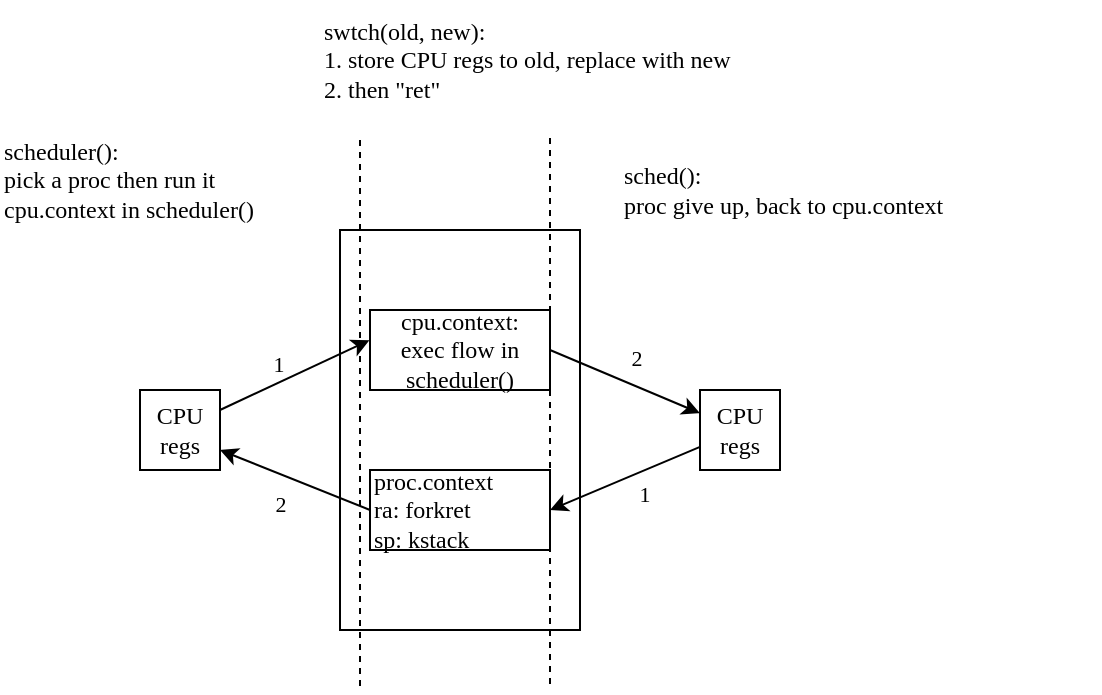 <mxfile>
    <diagram id="yLVWwWSxHgf-cl9SoQeB" name="swtch">
        <mxGraphModel dx="746" dy="499" grid="1" gridSize="10" guides="1" tooltips="1" connect="1" arrows="1" fold="1" page="1" pageScale="1" pageWidth="850" pageHeight="1100" background="#ffffff" math="0" shadow="0">
            <root>
                <mxCell id="0"/>
                <mxCell id="1" parent="0"/>
                <mxCell id="eDiJ0pJBkVM_fgAGf9yo-1" value="" style="rounded=0;whiteSpace=wrap;html=1;fillColor=none;fontFamily=consolas;" parent="1" vertex="1">
                    <mxGeometry x="220" y="120" width="120" height="200" as="geometry"/>
                </mxCell>
                <mxCell id="eDiJ0pJBkVM_fgAGf9yo-2" value="CPU regs" style="rounded=0;whiteSpace=wrap;html=1;fillColor=none;fontFamily=consolas;" parent="1" vertex="1">
                    <mxGeometry x="120" y="200" width="40" height="40" as="geometry"/>
                </mxCell>
                <mxCell id="9" value="" style="edgeStyle=none;html=1;fontFamily=consolas;exitX=1;exitY=0.5;exitDx=0;exitDy=0;" parent="1" source="eDiJ0pJBkVM_fgAGf9yo-3" target="4" edge="1">
                    <mxGeometry relative="1" as="geometry"/>
                </mxCell>
                <mxCell id="11" value="2" style="edgeLabel;html=1;align=center;verticalAlign=middle;resizable=0;points=[];fontFamily=consolas;" parent="9" vertex="1" connectable="0">
                    <mxGeometry x="0.11" y="1" relative="1" as="geometry">
                        <mxPoint x="1" y="-13" as="offset"/>
                    </mxGeometry>
                </mxCell>
                <mxCell id="eDiJ0pJBkVM_fgAGf9yo-3" value="cpu.context:&lt;br&gt;exec flow in scheduler()" style="rounded=0;whiteSpace=wrap;html=1;fillColor=none;fontFamily=consolas;" parent="1" vertex="1">
                    <mxGeometry x="235" y="160" width="90" height="40" as="geometry"/>
                </mxCell>
                <mxCell id="eDiJ0pJBkVM_fgAGf9yo-4" value="proc.context&lt;br&gt;ra: forkret&lt;br&gt;sp: kstack" style="rounded=0;whiteSpace=wrap;html=1;fillColor=none;fontFamily=consolas;align=left;" parent="1" vertex="1">
                    <mxGeometry x="235" y="240" width="90" height="40" as="geometry"/>
                </mxCell>
                <mxCell id="eDiJ0pJBkVM_fgAGf9yo-5" value="" style="endArrow=classic;html=1;fontFamily=consolas;exitX=0;exitY=0.5;exitDx=0;exitDy=0;entryX=1;entryY=0.75;entryDx=0;entryDy=0;" parent="1" source="eDiJ0pJBkVM_fgAGf9yo-4" target="eDiJ0pJBkVM_fgAGf9yo-2" edge="1">
                    <mxGeometry width="50" height="50" relative="1" as="geometry">
                        <mxPoint x="190" y="210" as="sourcePoint"/>
                        <mxPoint x="240" y="160" as="targetPoint"/>
                    </mxGeometry>
                </mxCell>
                <mxCell id="7" value="2" style="edgeLabel;html=1;align=center;verticalAlign=middle;resizable=0;points=[];fontFamily=consolas;" parent="eDiJ0pJBkVM_fgAGf9yo-5" vertex="1" connectable="0">
                    <mxGeometry x="0.212" y="-1" relative="1" as="geometry">
                        <mxPoint y="16" as="offset"/>
                    </mxGeometry>
                </mxCell>
                <mxCell id="eDiJ0pJBkVM_fgAGf9yo-7" value="" style="endArrow=classic;html=1;fontFamily=consolas;exitX=1;exitY=0.25;exitDx=0;exitDy=0;entryX=-0.003;entryY=0.378;entryDx=0;entryDy=0;entryPerimeter=0;" parent="1" source="eDiJ0pJBkVM_fgAGf9yo-2" target="eDiJ0pJBkVM_fgAGf9yo-3" edge="1">
                    <mxGeometry width="50" height="50" relative="1" as="geometry">
                        <mxPoint x="250" y="270" as="sourcePoint"/>
                        <mxPoint x="190" y="240" as="targetPoint"/>
                    </mxGeometry>
                </mxCell>
                <mxCell id="6" value="1" style="edgeLabel;html=1;align=center;verticalAlign=middle;resizable=0;points=[];fontFamily=consolas;" parent="eDiJ0pJBkVM_fgAGf9yo-7" vertex="1" connectable="0">
                    <mxGeometry x="-0.242" relative="1" as="geometry">
                        <mxPoint y="-10" as="offset"/>
                    </mxGeometry>
                </mxCell>
                <mxCell id="eDiJ0pJBkVM_fgAGf9yo-8" value="swtch(old, new): &lt;br&gt;&lt;div style=&quot;&quot;&gt;&lt;span style=&quot;background-color: initial;&quot;&gt;1. store CPU regs to old, replace with new&lt;/span&gt;&lt;/div&gt;2. then &quot;ret&quot;" style="text;html=1;align=left;verticalAlign=middle;resizable=0;points=[];autosize=1;strokeColor=none;fillColor=none;fontFamily=consolas;" parent="1" vertex="1">
                    <mxGeometry x="210" y="5" width="300" height="60" as="geometry"/>
                </mxCell>
                <mxCell id="2" value="scheduler(): &lt;br&gt;pick a proc then run it&lt;br&gt;cpu.context in scheduler()" style="text;html=1;align=left;verticalAlign=middle;resizable=0;points=[];autosize=1;strokeColor=none;fillColor=none;fontFamily=consolas;" parent="1" vertex="1">
                    <mxGeometry x="50" y="65" width="200" height="60" as="geometry"/>
                </mxCell>
                <mxCell id="3" value="sched(): &lt;br&gt;proc give up, back to cpu.context" style="text;html=1;align=left;verticalAlign=middle;resizable=0;points=[];autosize=1;strokeColor=none;fillColor=none;fontFamily=consolas;" parent="1" vertex="1">
                    <mxGeometry x="360" y="80" width="240" height="40" as="geometry"/>
                </mxCell>
                <mxCell id="5" value="" style="edgeStyle=none;html=1;entryX=1;entryY=0.5;entryDx=0;entryDy=0;fontFamily=consolas;" parent="1" source="4" target="eDiJ0pJBkVM_fgAGf9yo-4" edge="1">
                    <mxGeometry relative="1" as="geometry"/>
                </mxCell>
                <mxCell id="10" value="1" style="edgeLabel;html=1;align=center;verticalAlign=middle;resizable=0;points=[];fontFamily=consolas;" parent="5" vertex="1" connectable="0">
                    <mxGeometry x="-0.24" relative="1" as="geometry">
                        <mxPoint y="11" as="offset"/>
                    </mxGeometry>
                </mxCell>
                <mxCell id="4" value="CPU regs" style="rounded=0;whiteSpace=wrap;html=1;fillColor=none;fontFamily=consolas;" parent="1" vertex="1">
                    <mxGeometry x="400" y="200" width="40" height="40" as="geometry"/>
                </mxCell>
                <mxCell id="15" value="" style="endArrow=none;dashed=1;html=1;fontFamily=consolas;" parent="1" edge="1">
                    <mxGeometry width="50" height="50" relative="1" as="geometry">
                        <mxPoint x="230" y="75" as="sourcePoint"/>
                        <mxPoint x="230" y="350" as="targetPoint"/>
                    </mxGeometry>
                </mxCell>
                <mxCell id="16" value="" style="endArrow=none;dashed=1;html=1;fontFamily=consolas;" parent="1" edge="1">
                    <mxGeometry width="50" height="50" relative="1" as="geometry">
                        <mxPoint x="325" y="74" as="sourcePoint"/>
                        <mxPoint x="325" y="349" as="targetPoint"/>
                    </mxGeometry>
                </mxCell>
            </root>
        </mxGraphModel>
    </diagram>
    <diagram id="If9jrRJRD64OtZDlS2Nk" name="kinit-mem">
        <mxGraphModel dx="1278" dy="893" grid="1" gridSize="10" guides="1" tooltips="1" connect="1" arrows="1" fold="1" page="0" pageScale="1" pageWidth="850" pageHeight="1100" background="#ffffff" math="0" shadow="0">
            <root>
                <mxCell id="0"/>
                <mxCell id="1" parent="0"/>
                <mxCell id="WTJ4m23Pv93DmxLLWJFc-7" value="" style="rounded=0;whiteSpace=wrap;html=1;fontFamily=Consolas;fontSize=16;fillColor=none;" parent="1" vertex="1">
                    <mxGeometry x="160" y="-40" width="160" height="200" as="geometry"/>
                </mxCell>
                <mxCell id="WTJ4m23Pv93DmxLLWJFc-21" value="&lt;div style=&quot;border-color: var(--border-color); font-family: consolas, 楷体, Consolas, &amp;quot;Courier New&amp;quot;, monospace; font-size: 10px; line-height: 10px;&quot;&gt;&lt;span style=&quot;border-color: var(--border-color); color: rgb(0, 0, 255);&quot;&gt;struct&lt;/span&gt;&amp;nbsp;&lt;span style=&quot;border-color: var(--border-color); color: rgb(43, 145, 175);&quot;&gt;run&lt;/span&gt;&amp;nbsp;{&lt;/div&gt;&lt;div style=&quot;border-color: var(--border-color); font-family: consolas, 楷体, Consolas, &amp;quot;Courier New&amp;quot;, monospace; font-size: 10px; line-height: 10px;&quot;&gt;&amp;nbsp;&amp;nbsp;&lt;span style=&quot;border-color: var(--border-color); color: rgb(0, 0, 255);&quot;&gt;struct&lt;/span&gt;&amp;nbsp;&lt;span style=&quot;border-color: var(--border-color); color: rgb(43, 145, 175);&quot;&gt;run&lt;/span&gt;&amp;nbsp;*next;&lt;/div&gt;&lt;div style=&quot;border-color: var(--border-color); font-family: consolas, 楷体, Consolas, &amp;quot;Courier New&amp;quot;, monospace; font-size: 10px; line-height: 10px;&quot;&gt;};&lt;/div&gt;" style="rounded=0;whiteSpace=wrap;html=1;fontFamily=Consolas;fontSize=16;fillColor=#dae8fc;align=left;strokeColor=#6c8ebf;" parent="1" vertex="1">
                    <mxGeometry x="160" y="80" width="160" height="40" as="geometry"/>
                </mxCell>
                <mxCell id="WTJ4m23Pv93DmxLLWJFc-15" value="page" style="rounded=0;whiteSpace=wrap;html=1;fontFamily=Consolas;fontSize=16;fillColor=#dae8fc;align=center;strokeColor=#6c8ebf;" parent="1" vertex="1">
                    <mxGeometry x="160" y="-40" width="160" height="40" as="geometry"/>
                </mxCell>
                <mxCell id="WTJ4m23Pv93DmxLLWJFc-8" value="" style="edgeStyle=none;html=1;fontFamily=Consolas;fontSize=16;entryX=0;entryY=0;entryDx=0;entryDy=0;" parent="1" source="WTJ4m23Pv93DmxLLWJFc-3" target="WTJ4m23Pv93DmxLLWJFc-7" edge="1">
                    <mxGeometry relative="1" as="geometry"/>
                </mxCell>
                <mxCell id="WTJ4m23Pv93DmxLLWJFc-3" value="PHSYTOP&lt;br&gt;0x8800_0000" style="text;html=1;align=left;verticalAlign=middle;resizable=0;points=[];autosize=1;strokeColor=none;fillColor=none;fontSize=16;fontFamily=Consolas;" parent="1" vertex="1">
                    <mxGeometry x="-10" y="-66" width="120" height="50" as="geometry"/>
                </mxCell>
                <mxCell id="WTJ4m23Pv93DmxLLWJFc-4" value="" style="rounded=0;whiteSpace=wrap;html=1;fontFamily=Consolas;fontSize=16;fillColor=none;" parent="1" vertex="1">
                    <mxGeometry x="160" y="280" width="160" height="120" as="geometry"/>
                </mxCell>
                <mxCell id="WTJ4m23Pv93DmxLLWJFc-6" value="" style="edgeStyle=none;html=1;fontFamily=Consolas;fontSize=16;entryX=0;entryY=0;entryDx=0;entryDy=0;" parent="1" source="WTJ4m23Pv93DmxLLWJFc-5" target="WTJ4m23Pv93DmxLLWJFc-4" edge="1">
                    <mxGeometry relative="1" as="geometry"/>
                </mxCell>
                <mxCell id="WTJ4m23Pv93DmxLLWJFc-5" value="KERNELBASE&lt;br&gt;0x8000_0000" style="text;html=1;align=left;verticalAlign=middle;resizable=0;points=[];autosize=1;strokeColor=none;fillColor=none;fontSize=16;fontFamily=Consolas;" parent="1" vertex="1">
                    <mxGeometry y="255" width="120" height="50" as="geometry"/>
                </mxCell>
                <mxCell id="WTJ4m23Pv93DmxLLWJFc-9" value="kernel text" style="rounded=0;whiteSpace=wrap;html=1;fontFamily=Consolas;fontSize=16;fillColor=none;" parent="1" vertex="1">
                    <mxGeometry x="160" y="240" width="160" height="40" as="geometry"/>
                </mxCell>
                <mxCell id="WTJ4m23Pv93DmxLLWJFc-10" value="kernel data" style="rounded=0;whiteSpace=wrap;html=1;fontFamily=Consolas;fontSize=16;fillColor=none;" parent="1" vertex="1">
                    <mxGeometry x="160" y="160" width="160" height="80" as="geometry"/>
                </mxCell>
                <mxCell id="WTJ4m23Pv93DmxLLWJFc-11" value="" style="edgeStyle=none;html=1;fontFamily=Consolas;fontSize=16;entryX=0;entryY=0;entryDx=0;entryDy=0;" parent="1" source="WTJ4m23Pv93DmxLLWJFc-12" target="WTJ4m23Pv93DmxLLWJFc-10" edge="1">
                    <mxGeometry relative="1" as="geometry">
                        <mxPoint x="150" y="225" as="targetPoint"/>
                    </mxGeometry>
                </mxCell>
                <mxCell id="WTJ4m23Pv93DmxLLWJFc-12" value="kalloc.c::end" style="text;html=1;align=left;verticalAlign=middle;resizable=0;points=[];autosize=1;strokeColor=none;fillColor=none;fontSize=10;fontFamily=Consolas;" parent="1" vertex="1">
                    <mxGeometry x="15" y="145" width="90" height="30" as="geometry"/>
                </mxCell>
                <mxCell id="WTJ4m23Pv93DmxLLWJFc-17" value="" style="edgeStyle=none;html=1;fontFamily=Consolas;fontSize=11;entryX=0;entryY=1;entryDx=0;entryDy=0;" parent="1" source="WTJ4m23Pv93DmxLLWJFc-16" target="WTJ4m23Pv93DmxLLWJFc-15" edge="1">
                    <mxGeometry relative="1" as="geometry"/>
                </mxCell>
                <mxCell id="WTJ4m23Pv93DmxLLWJFc-16" value="kalloc.c::kmem.freelist&lt;br&gt;0x87ff_f000" style="text;html=1;align=center;verticalAlign=middle;resizable=0;points=[];autosize=1;strokeColor=none;fillColor=none;fontSize=10;fontFamily=Consolas;" parent="1" vertex="1">
                    <mxGeometry x="-15" y="-20" width="150" height="40" as="geometry"/>
                </mxCell>
                <mxCell id="WTJ4m23Pv93DmxLLWJFc-19" value="page" style="rounded=0;whiteSpace=wrap;html=1;fontFamily=Consolas;fontSize=16;fillColor=#dae8fc;align=center;strokeColor=#6c8ebf;" parent="1" vertex="1">
                    <mxGeometry x="160" y="120" width="160" height="40" as="geometry"/>
                </mxCell>
                <mxCell id="WTJ4m23Pv93DmxLLWJFc-22" value="" style="endArrow=classic;html=1;fontFamily=Consolas;fontSize=16;exitX=1;exitY=0.5;exitDx=0;exitDy=0;entryX=1;entryY=0.5;entryDx=0;entryDy=0;" parent="1" source="WTJ4m23Pv93DmxLLWJFc-21" target="WTJ4m23Pv93DmxLLWJFc-19" edge="1">
                    <mxGeometry width="50" height="50" relative="1" as="geometry">
                        <mxPoint x="170" y="120" as="sourcePoint"/>
                        <mxPoint x="320" y="100" as="targetPoint"/>
                        <Array as="points">
                            <mxPoint x="360" y="100"/>
                            <mxPoint x="360" y="140"/>
                        </Array>
                    </mxGeometry>
                </mxCell>
                <mxCell id="WTJ4m23Pv93DmxLLWJFc-23" value="Free memory" style="shape=curlyBracket;whiteSpace=wrap;html=1;rounded=1;flipH=1;labelPosition=right;verticalLabelPosition=middle;align=left;verticalAlign=middle;fontFamily=Consolas;fontSize=16;fillColor=none;" parent="1" vertex="1">
                    <mxGeometry x="380" y="-40" width="20" height="200" as="geometry"/>
                </mxCell>
                <mxCell id="K0Z2Q0JfzbEaHeLxOb7A-2" value="" style="edgeStyle=none;html=1;fontFamily=Consolas;fontSize=16;entryX=0;entryY=1;entryDx=0;entryDy=0;" parent="1" source="K0Z2Q0JfzbEaHeLxOb7A-1" target="WTJ4m23Pv93DmxLLWJFc-4" edge="1">
                    <mxGeometry relative="1" as="geometry"/>
                </mxCell>
                <mxCell id="K0Z2Q0JfzbEaHeLxOb7A-1" value="0x0000_0000" style="text;html=1;align=center;verticalAlign=middle;resizable=0;points=[];autosize=1;strokeColor=none;fillColor=none;fontSize=16;fontFamily=Consolas;" parent="1" vertex="1">
                    <mxGeometry x="-3" y="385" width="120" height="30" as="geometry"/>
                </mxCell>
            </root>
        </mxGraphModel>
    </diagram>
    <diagram id="fK69RHta_tn9Z-Ue6GKh" name="entry.S">
        <mxGraphModel dx="746" dy="419" grid="1" gridSize="10" guides="1" tooltips="1" connect="1" arrows="1" fold="1" page="1" pageScale="1" pageWidth="850" pageHeight="1100" background="#ffffff" math="0" shadow="0">
            <root>
                <mxCell id="0"/>
                <mxCell id="1" parent="0"/>
                <mxCell id="LHtNdaYECYlGfHEJwYy9-1" value="stack" style="rounded=0;whiteSpace=wrap;html=1;fontFamily=Consolas;" parent="1" vertex="1">
                    <mxGeometry x="200" y="80" width="80" height="160" as="geometry"/>
                </mxCell>
                <mxCell id="LHtNdaYECYlGfHEJwYy9-4" value="" style="edgeStyle=none;html=1;entryX=0;entryY=0;entryDx=0;entryDy=0;fontFamily=Consolas;" parent="1" source="LHtNdaYECYlGfHEJwYy9-3" target="LHtNdaYECYlGfHEJwYy9-1" edge="1">
                    <mxGeometry relative="1" as="geometry">
                        <mxPoint x="205" y="65" as="targetPoint"/>
                    </mxGeometry>
                </mxCell>
                <mxCell id="LHtNdaYECYlGfHEJwYy9-3" value="sp" style="text;html=1;align=center;verticalAlign=middle;resizable=0;points=[];autosize=1;strokeColor=none;fillColor=none;fontFamily=Consolas;" parent="1" vertex="1">
                    <mxGeometry x="85" y="65" width="40" height="30" as="geometry"/>
                </mxCell>
                <mxCell id="LHtNdaYECYlGfHEJwYy9-5" value="" style="edgeStyle=none;html=1;entryX=0;entryY=1;entryDx=0;entryDy=0;fontFamily=Consolas;" parent="1" source="LHtNdaYECYlGfHEJwYy9-6" target="LHtNdaYECYlGfHEJwYy9-1" edge="1">
                    <mxGeometry relative="1" as="geometry">
                        <mxPoint x="215" y="95" as="targetPoint"/>
                    </mxGeometry>
                </mxCell>
                <mxCell id="LHtNdaYECYlGfHEJwYy9-6" value="&lt;div style=&quot;background-color: rgb(255, 255, 255); font-family: consolas, 楷体, Consolas, &amp;quot;Courier New&amp;quot;, monospace; line-height: 24px; font-size: 10px;&quot;&gt;stack0[&lt;span style=&quot;color: #098658;&quot;&gt;4096&lt;/span&gt; * &lt;span style=&quot;color: #bd63c5;&quot;&gt;NCPU&lt;/span&gt;]&lt;/div&gt;" style="text;html=1;align=center;verticalAlign=middle;resizable=0;points=[];autosize=1;strokeColor=none;fillColor=none;fontFamily=Consolas;" parent="1" vertex="1">
                    <mxGeometry x="40" y="220" width="130" height="40" as="geometry"/>
                </mxCell>
                <mxCell id="LHtNdaYECYlGfHEJwYy9-7" value="&lt;font face=&quot;Consolas&quot; style=&quot;font-size: 16px;&quot;&gt;start() gets:&lt;/font&gt;" style="text;html=1;align=center;verticalAlign=middle;resizable=0;points=[];autosize=1;strokeColor=none;fillColor=none;fontSize=16;" parent="1" vertex="1">
                    <mxGeometry x="125" y="30" width="140" height="30" as="geometry"/>
                </mxCell>
            </root>
        </mxGraphModel>
    </diagram>
    <diagram id="HPc4NHVrJSCQK38Lz13u" name="log">
        <mxGraphModel dx="746" dy="419" grid="1" gridSize="10" guides="1" tooltips="1" connect="1" arrows="1" fold="1" page="1" pageScale="1" pageWidth="850" pageHeight="1100" background="#ffffff" math="0" shadow="0">
            <root>
                <mxCell id="0"/>
                <mxCell id="1" parent="0"/>
                <mxCell id="5" value="log" style="rounded=0;whiteSpace=wrap;html=1;fillColor=none;fontFamily=Times New Roman;" parent="1" vertex="1">
                    <mxGeometry x="200" y="40" width="40" height="40" as="geometry"/>
                </mxCell>
                <mxCell id="7" value="data" style="rounded=0;whiteSpace=wrap;html=1;fillColor=none;fontFamily=Times New Roman;" parent="1" vertex="1">
                    <mxGeometry x="320" y="40" width="40" height="40" as="geometry"/>
                </mxCell>
                <mxCell id="9" value="log" style="rounded=0;whiteSpace=wrap;html=1;fillColor=none;fontFamily=Times New Roman;" parent="1" vertex="1">
                    <mxGeometry x="200" y="120" width="40" height="40" as="geometry"/>
                </mxCell>
                <mxCell id="12" value="data" style="rounded=0;whiteSpace=wrap;html=1;fillColor=none;fontFamily=Times New Roman;" parent="1" vertex="1">
                    <mxGeometry x="320" y="120" width="40" height="40" as="geometry"/>
                </mxCell>
                <mxCell id="16" value="" style="endArrow=classic;html=1;exitX=0;exitY=0;exitDx=0;exitDy=0;entryX=0;entryY=1;entryDx=0;entryDy=0;fillColor=#f8cecc;strokeColor=#b85450;fontFamily=Times New Roman;" parent="1" source="12" target="7" edge="1">
                    <mxGeometry width="50" height="50" relative="1" as="geometry">
                        <mxPoint x="190" y="130" as="sourcePoint"/>
                        <mxPoint x="310" y="90" as="targetPoint"/>
                    </mxGeometry>
                </mxCell>
                <mxCell id="18" value="" style="endArrow=classic;html=1;exitX=0;exitY=0.75;exitDx=0;exitDy=0;entryX=1;entryY=0.75;entryDx=0;entryDy=0;fillColor=#f8cecc;strokeColor=#b85450;fontFamily=Times New Roman;" parent="1" source="7" target="5" edge="1">
                    <mxGeometry width="50" height="50" relative="1" as="geometry">
                        <mxPoint x="240" y="120" as="sourcePoint"/>
                        <mxPoint x="290" y="70" as="targetPoint"/>
                    </mxGeometry>
                </mxCell>
                <mxCell id="19" value="" style="endArrow=classic;html=1;exitX=0.5;exitY=1;exitDx=0;exitDy=0;entryX=0.5;entryY=0;entryDx=0;entryDy=0;fillColor=#f8cecc;strokeColor=#b85450;fontFamily=Times New Roman;" parent="1" source="5" target="9" edge="1">
                    <mxGeometry width="50" height="50" relative="1" as="geometry">
                        <mxPoint x="340" y="130" as="sourcePoint"/>
                        <mxPoint x="340" y="90" as="targetPoint"/>
                    </mxGeometry>
                </mxCell>
                <mxCell id="20" value="" style="endArrow=classic;html=1;exitX=0.25;exitY=0;exitDx=0;exitDy=0;entryX=0.25;entryY=1;entryDx=0;entryDy=0;fillColor=#f8cecc;strokeColor=#b85450;fontFamily=Times New Roman;" parent="1" source="9" target="5" edge="1">
                    <mxGeometry width="50" height="50" relative="1" as="geometry">
                        <mxPoint x="240" y="90" as="sourcePoint"/>
                        <mxPoint x="240" y="130" as="targetPoint"/>
                    </mxGeometry>
                </mxCell>
                <mxCell id="21" value="" style="endArrow=classic;html=1;exitX=0.5;exitY=0;exitDx=0;exitDy=0;entryX=0.5;entryY=1;entryDx=0;entryDy=0;fillColor=#d5e8d4;strokeColor=#82b366;fontFamily=Times New Roman;" parent="1" source="12" target="7" edge="1">
                    <mxGeometry width="50" height="50" relative="1" as="geometry">
                        <mxPoint x="220" y="130" as="sourcePoint"/>
                        <mxPoint x="220" y="90" as="targetPoint"/>
                    </mxGeometry>
                </mxCell>
                <mxCell id="22" value="" style="endArrow=classic;html=1;exitX=1;exitY=0.25;exitDx=0;exitDy=0;entryX=0;entryY=0.25;entryDx=0;entryDy=0;fillColor=#d5e8d4;strokeColor=#82b366;fontFamily=Times New Roman;" parent="1" source="5" target="7" edge="1">
                    <mxGeometry width="50" height="50" relative="1" as="geometry">
                        <mxPoint x="360" y="130" as="sourcePoint"/>
                        <mxPoint x="360" y="90" as="targetPoint"/>
                    </mxGeometry>
                </mxCell>
                <mxCell id="23" value="" style="endArrow=classic;html=1;exitX=1;exitY=1;exitDx=0;exitDy=0;entryX=1;entryY=0;entryDx=0;entryDy=0;fillColor=#dae8fc;strokeColor=#6c8ebf;fontFamily=Times New Roman;" parent="1" source="7" target="12" edge="1">
                    <mxGeometry width="50" height="50" relative="1" as="geometry">
                        <mxPoint x="380" y="119.52" as="sourcePoint"/>
                        <mxPoint x="460" y="119.52" as="targetPoint"/>
                    </mxGeometry>
                </mxCell>
                <mxCell id="25" value="" style="endArrow=classic;html=1;exitX=0.25;exitY=0;exitDx=0;exitDy=0;entryX=0.25;entryY=1;entryDx=0;entryDy=0;fillColor=#d5e8d4;strokeColor=#82b366;fontFamily=Times New Roman;" parent="1" edge="1">
                    <mxGeometry width="50" height="50" relative="1" as="geometry">
                        <mxPoint x="230" y="120" as="sourcePoint"/>
                        <mxPoint x="230" y="80" as="targetPoint"/>
                    </mxGeometry>
                </mxCell>
                <mxCell id="26" value="&lt;font color=&quot;#000000&quot;&gt;disk&lt;/font&gt;" style="text;html=1;align=center;verticalAlign=middle;resizable=0;points=[];autosize=1;strokeColor=none;fillColor=none;fontColor=#FF0000;fontFamily=Times New Roman;" parent="1" vertex="1">
                    <mxGeometry x="155" y="125" width="40" height="30" as="geometry"/>
                </mxCell>
                <mxCell id="27" value="&lt;font color=&quot;#000000&quot;&gt;mem&lt;/font&gt;" style="text;html=1;align=center;verticalAlign=middle;resizable=0;points=[];autosize=1;strokeColor=none;fillColor=none;fontColor=#FF0000;fontFamily=Times New Roman;" parent="1" vertex="1">
                    <mxGeometry x="150" y="45" width="50" height="30" as="geometry"/>
                </mxCell>
            </root>
        </mxGraphModel>
    </diagram>
    <diagram id="OwmRaPD3lF83V7lYXXE_" name="inode">
        <mxGraphModel dx="746" dy="819" grid="1" gridSize="10" guides="1" tooltips="1" connect="1" arrows="1" fold="1" page="0" pageScale="1" pageWidth="850" pageHeight="1100" background="#ffffff" math="0" shadow="0">
            <root>
                <mxCell id="0"/>
                <mxCell id="1" parent="0"/>
                <mxCell id="K1DGjRHR-2uCCFJOBj1F-26" value="" style="rounded=0;whiteSpace=wrap;html=1;labelBackgroundColor=default;fontFamily=Times New Roman;fontSize=16;fillColor=none;" parent="1" vertex="1">
                    <mxGeometry x="200" y="-80" width="680" height="160" as="geometry"/>
                </mxCell>
                <mxCell id="K1DGjRHR-2uCCFJOBj1F-18" value="" style="rounded=0;whiteSpace=wrap;html=1;fontFamily=Times New Roman;fontSize=16;fillColor=none;" parent="1" vertex="1">
                    <mxGeometry x="200" y="240" width="160" height="160" as="geometry"/>
                </mxCell>
                <mxCell id="K1DGjRHR-2uCCFJOBj1F-17" value="" style="rounded=0;whiteSpace=wrap;html=1;fillColor=none;fontFamily=Times New Roman;fontSize=16;" parent="1" vertex="1">
                    <mxGeometry x="200" y="240" width="160" height="40" as="geometry"/>
                </mxCell>
                <mxCell id="K1DGjRHR-2uCCFJOBj1F-1" value="addr" style="rounded=0;whiteSpace=wrap;html=1;fillColor=none;fontFamily=Times New Roman;" parent="1" vertex="1">
                    <mxGeometry x="240" y="240" width="40" height="40" as="geometry"/>
                </mxCell>
                <mxCell id="K1DGjRHR-2uCCFJOBj1F-2" value="" style="rounded=0;whiteSpace=wrap;html=1;fillColor=none;fontFamily=Times New Roman;fontSize=16;" parent="1" vertex="1">
                    <mxGeometry x="600" y="240" width="160" height="160" as="geometry"/>
                </mxCell>
                <mxCell id="K1DGjRHR-2uCCFJOBj1F-3" value="dinode" style="rounded=0;whiteSpace=wrap;html=1;fillColor=#dae8fc;fontFamily=Times New Roman;fontSize=16;strokeColor=#6c8ebf;" parent="1" vertex="1">
                    <mxGeometry x="200" y="280" width="160" height="40" as="geometry"/>
                </mxCell>
                <mxCell id="K1DGjRHR-2uCCFJOBj1F-4" value="a" style="rounded=0;whiteSpace=wrap;html=1;fillColor=#f8cecc;fontFamily=Times New Roman;strokeColor=#b85450;" parent="1" vertex="1">
                    <mxGeometry x="280" y="240" width="40" height="40" as="geometry"/>
                </mxCell>
                <mxCell id="K1DGjRHR-2uCCFJOBj1F-5" value="b" style="rounded=0;whiteSpace=wrap;html=1;fillColor=none;fontFamily=Times New Roman;" parent="1" vertex="1">
                    <mxGeometry x="320" y="240" width="40" height="40" as="geometry"/>
                </mxCell>
                <mxCell id="K1DGjRHR-2uCCFJOBj1F-6" value="" style="rounded=0;whiteSpace=wrap;html=1;fontFamily=Times New Roman;fontSize=16;fillColor=none;" parent="1" vertex="1">
                    <mxGeometry x="400" y="240" width="160" height="160" as="geometry"/>
                </mxCell>
                <mxCell id="K1DGjRHR-2uCCFJOBj1F-7" value="" style="endArrow=classic;html=1;fontFamily=Times New Roman;fontSize=16;exitX=0.5;exitY=0;exitDx=0;exitDy=0;entryX=0.5;entryY=0;entryDx=0;entryDy=0;" parent="1" source="K1DGjRHR-2uCCFJOBj1F-4" target="K1DGjRHR-2uCCFJOBj1F-6" edge="1">
                    <mxGeometry width="50" height="50" relative="1" as="geometry">
                        <mxPoint x="280" y="210" as="sourcePoint"/>
                        <mxPoint x="440" y="280" as="targetPoint"/>
                        <Array as="points">
                            <mxPoint x="300" y="200"/>
                            <mxPoint x="480" y="200"/>
                        </Array>
                    </mxGeometry>
                </mxCell>
                <mxCell id="K1DGjRHR-2uCCFJOBj1F-10" value="direct content" style="edgeLabel;html=1;align=center;verticalAlign=middle;resizable=0;points=[];fontSize=16;fontFamily=Times New Roman;labelBackgroundColor=default;" parent="K1DGjRHR-2uCCFJOBj1F-7" vertex="1" connectable="0">
                    <mxGeometry x="0.177" y="-1" relative="1" as="geometry">
                        <mxPoint x="-3" y="-1" as="offset"/>
                    </mxGeometry>
                </mxCell>
                <mxCell id="K1DGjRHR-2uCCFJOBj1F-8" value="x" style="rounded=0;whiteSpace=wrap;html=1;fontFamily=Times New Roman;fontSize=16;fillColor=none;" parent="1" vertex="1">
                    <mxGeometry x="600" y="240" width="40" height="40" as="geometry"/>
                </mxCell>
                <mxCell id="K1DGjRHR-2uCCFJOBj1F-9" value="" style="endArrow=classic;html=1;fontFamily=Times New Roman;fontSize=16;exitX=0.5;exitY=0;exitDx=0;exitDy=0;entryX=0.5;entryY=0;entryDx=0;entryDy=0;" parent="1" source="K1DGjRHR-2uCCFJOBj1F-5" target="K1DGjRHR-2uCCFJOBj1F-2" edge="1">
                    <mxGeometry width="50" height="50" relative="1" as="geometry">
                        <mxPoint x="300.0" y="240" as="sourcePoint"/>
                        <mxPoint x="520" y="240" as="targetPoint"/>
                        <Array as="points">
                            <mxPoint x="340" y="160"/>
                            <mxPoint x="680" y="160"/>
                        </Array>
                    </mxGeometry>
                </mxCell>
                <mxCell id="K1DGjRHR-2uCCFJOBj1F-11" value="indirect block" style="edgeLabel;html=1;align=center;verticalAlign=middle;resizable=0;points=[];fontSize=16;fontFamily=Times New Roman;" parent="K1DGjRHR-2uCCFJOBj1F-9" vertex="1" connectable="0">
                    <mxGeometry x="0.219" y="1" relative="1" as="geometry">
                        <mxPoint x="-65" as="offset"/>
                    </mxGeometry>
                </mxCell>
                <mxCell id="K1DGjRHR-2uCCFJOBj1F-12" value="y" style="rounded=0;whiteSpace=wrap;html=1;fontFamily=Times New Roman;fontSize=16;fillColor=none;" parent="1" vertex="1">
                    <mxGeometry x="720" y="240" width="40" height="40" as="geometry"/>
                </mxCell>
                <mxCell id="K1DGjRHR-2uCCFJOBj1F-13" value="" style="endArrow=classic;html=1;fontFamily=Times New Roman;fontSize=16;exitX=0.5;exitY=0;exitDx=0;exitDy=0;entryX=0.5;entryY=0;entryDx=0;entryDy=0;" parent="1" source="K1DGjRHR-2uCCFJOBj1F-12" target="K1DGjRHR-2uCCFJOBj1F-15" edge="1">
                    <mxGeometry width="50" height="50" relative="1" as="geometry">
                        <mxPoint x="600" y="310" as="sourcePoint"/>
                        <mxPoint x="970" y="160" as="targetPoint"/>
                        <Array as="points">
                            <mxPoint x="740" y="160"/>
                            <mxPoint x="920" y="160"/>
                        </Array>
                    </mxGeometry>
                </mxCell>
                <mxCell id="K1DGjRHR-2uCCFJOBj1F-16" value="direct content" style="edgeLabel;html=1;align=center;verticalAlign=middle;resizable=0;points=[];fontSize=16;fontFamily=Times New Roman;" parent="K1DGjRHR-2uCCFJOBj1F-13" vertex="1" connectable="0">
                    <mxGeometry x="0.156" y="-5" relative="1" as="geometry">
                        <mxPoint x="-27" y="-5" as="offset"/>
                    </mxGeometry>
                </mxCell>
                <mxCell id="K1DGjRHR-2uCCFJOBj1F-15" value="" style="rounded=0;whiteSpace=wrap;html=1;fillColor=none;fontFamily=Times New Roman;fontSize=16;" parent="1" vertex="1">
                    <mxGeometry x="840" y="240" width="160" height="160" as="geometry"/>
                </mxCell>
                <mxCell id="K1DGjRHR-2uCCFJOBj1F-19" value="inode blocks, max 200" style="text;html=1;align=center;verticalAlign=middle;resizable=0;points=[];autosize=1;strokeColor=none;fillColor=none;fontSize=16;fontFamily=Times New Roman;" parent="1" vertex="1">
                    <mxGeometry x="185" y="400" width="170" height="30" as="geometry"/>
                </mxCell>
                <mxCell id="K1DGjRHR-2uCCFJOBj1F-20" value="dinode" style="rounded=0;whiteSpace=wrap;html=1;fillColor=#dae8fc;fontFamily=Times New Roman;fontSize=16;strokeColor=#6c8ebf;" parent="1" vertex="1">
                    <mxGeometry x="200" y="320" width="160" height="40" as="geometry"/>
                </mxCell>
                <mxCell id="K1DGjRHR-2uCCFJOBj1F-21" value="inode" style="rounded=0;whiteSpace=wrap;html=1;labelBackgroundColor=none;fontFamily=Times New Roman;fontSize=16;fillColor=#d5e8d4;strokeColor=#82b366;" parent="1" vertex="1">
                    <mxGeometry x="240" y="-40" width="80" height="80" as="geometry"/>
                </mxCell>
                <mxCell id="K1DGjRHR-2uCCFJOBj1F-22" value="inode" style="rounded=0;whiteSpace=wrap;html=1;labelBackgroundColor=none;fontFamily=Times New Roman;fontSize=16;fillColor=#d5e8d4;strokeColor=#82b366;" parent="1" vertex="1">
                    <mxGeometry x="360" y="-40" width="80" height="80" as="geometry"/>
                </mxCell>
                <mxCell id="K1DGjRHR-2uCCFJOBj1F-23" value="inode" style="rounded=0;whiteSpace=wrap;html=1;labelBackgroundColor=none;fontFamily=Times New Roman;fontSize=16;fillColor=#d5e8d4;strokeColor=#82b366;" parent="1" vertex="1">
                    <mxGeometry x="480" y="-40" width="80" height="80" as="geometry"/>
                </mxCell>
                <mxCell id="K1DGjRHR-2uCCFJOBj1F-24" value="dinode.type: used?" style="text;html=1;align=center;verticalAlign=middle;resizable=0;points=[];autosize=1;strokeColor=none;fillColor=none;fontSize=16;fontFamily=Times New Roman;" parent="1" vertex="1">
                    <mxGeometry x="60" y="285" width="140" height="30" as="geometry"/>
                </mxCell>
                <mxCell id="K1DGjRHR-2uCCFJOBj1F-25" value="inode.valid: read from disk?&lt;br&gt;inode.ref: pointer to inode count" style="text;html=1;align=left;verticalAlign=middle;resizable=0;points=[];autosize=1;strokeColor=none;fillColor=none;fontSize=16;fontFamily=Times New Roman;" parent="1" vertex="1">
                    <mxGeometry x="600" y="-40" width="230" height="50" as="geometry"/>
                </mxCell>
                <mxCell id="K1DGjRHR-2uCCFJOBj1F-27" value="icache" style="text;html=1;align=center;verticalAlign=middle;resizable=0;points=[];autosize=1;strokeColor=none;fillColor=none;fontSize=16;fontFamily=Times New Roman;" parent="1" vertex="1">
                    <mxGeometry x="200" y="-80" width="60" height="30" as="geometry"/>
                </mxCell>
                <mxCell id="K1DGjRHR-2uCCFJOBj1F-28" value="" style="endArrow=none;dashed=1;html=1;fontFamily=Times New Roman;fontSize=16;" parent="1" edge="1">
                    <mxGeometry width="50" height="50" relative="1" as="geometry">
                        <mxPoint x="80" y="120" as="sourcePoint"/>
                        <mxPoint x="950" y="120" as="targetPoint"/>
                    </mxGeometry>
                </mxCell>
                <mxCell id="K1DGjRHR-2uCCFJOBj1F-29" value="memory" style="text;html=1;align=center;verticalAlign=middle;resizable=0;points=[];autosize=1;strokeColor=none;fillColor=none;fontSize=16;fontFamily=Times New Roman;labelBackgroundColor=default;" parent="1" vertex="1">
                    <mxGeometry x="80" y="80" width="80" height="30" as="geometry"/>
                </mxCell>
                <mxCell id="K1DGjRHR-2uCCFJOBj1F-30" value="disk" style="text;html=1;align=center;verticalAlign=middle;resizable=0;points=[];autosize=1;strokeColor=none;fillColor=none;fontSize=16;fontFamily=Times New Roman;labelBackgroundColor=default;" parent="1" vertex="1">
                    <mxGeometry x="95" y="130" width="50" height="30" as="geometry"/>
                </mxCell>
                <mxCell id="FhUajkfMrz6e-bdqmA3d-1" value="data block, store data" style="text;html=1;align=center;verticalAlign=middle;resizable=0;points=[];autosize=1;strokeColor=none;fillColor=none;fontSize=16;fontFamily=Times New Roman;" parent="1" vertex="1">
                    <mxGeometry x="395" y="400" width="160" height="30" as="geometry"/>
                </mxCell>
                <mxCell id="FhUajkfMrz6e-bdqmA3d-2" value="data block, store blockno[]" style="text;html=1;align=center;verticalAlign=middle;resizable=0;points=[];autosize=1;strokeColor=none;fillColor=none;fontSize=16;fontFamily=Times New Roman;" parent="1" vertex="1">
                    <mxGeometry x="585" y="400" width="200" height="30" as="geometry"/>
                </mxCell>
                <mxCell id="FhUajkfMrz6e-bdqmA3d-4" value="data block, store blockno[]" style="text;html=1;align=center;verticalAlign=middle;resizable=0;points=[];autosize=1;strokeColor=none;fillColor=none;fontSize=16;fontFamily=Times New Roman;" parent="1" vertex="1">
                    <mxGeometry x="820" y="400" width="200" height="30" as="geometry"/>
                </mxCell>
            </root>
        </mxGraphModel>
    </diagram>
    <diagram id="RZ7EMzvW-eeHwvC7oNBV" name="trap">
        <mxGraphModel dx="2487" dy="1663" grid="1" gridSize="10" guides="1" tooltips="1" connect="1" arrows="1" fold="1" page="0" pageScale="1" pageWidth="850" pageHeight="1100" background="#ffffff" math="0" shadow="0">
            <root>
                <mxCell id="0"/>
                <mxCell id="1" parent="0"/>
                <mxCell id="60vy6pm88y2SLxetGyus-1" value="userret()&lt;br&gt;&lt;ol&gt;&lt;li&gt;restore regs use trapframe&lt;/li&gt;&lt;li&gt;sret use epc&lt;/li&gt;&lt;/ol&gt;" style="rounded=0;whiteSpace=wrap;html=1;fontFamily=Consolas;fillColor=none;align=left;" parent="1" vertex="1">
                    <mxGeometry x="120" y="300" width="320" height="110" as="geometry"/>
                </mxCell>
                <mxCell id="60vy6pm88y2SLxetGyus-2" value="trampoline.S" style="text;html=1;align=center;verticalAlign=middle;resizable=0;points=[];autosize=1;strokeColor=none;fillColor=none;fontFamily=Consolas;" parent="1" vertex="1">
                    <mxGeometry x="230" y="120" width="100" height="30" as="geometry"/>
                </mxCell>
                <mxCell id="60vy6pm88y2SLxetGyus-5" value="kernel text" style="text;html=1;align=center;verticalAlign=middle;resizable=0;points=[];autosize=1;strokeColor=none;fillColor=none;fontFamily=Consolas;" parent="1" vertex="1">
                    <mxGeometry x="540" y="120" width="100" height="30" as="geometry"/>
                </mxCell>
                <mxCell id="60vy6pm88y2SLxetGyus-16" value="" style="edgeStyle=none;html=1;fontFamily=Consolas;" parent="1" source="60vy6pm88y2SLxetGyus-9" target="60vy6pm88y2SLxetGyus-10" edge="1">
                    <mxGeometry relative="1" as="geometry"/>
                </mxCell>
                <mxCell id="60vy6pm88y2SLxetGyus-9" value="&lt;span style=&quot;&quot;&gt;uservec():&lt;/span&gt;&lt;br style=&quot;border-color: var(--border-color);&quot;&gt;&lt;ol&gt;&lt;li&gt;&lt;span style=&quot;&quot;&gt;save user mode regs to trapframe&lt;/span&gt;&lt;/li&gt;&lt;li&gt;use kernel data in trapframe to resume&lt;/li&gt;&lt;li&gt;call usertrap()&lt;/li&gt;&lt;/ol&gt;" style="rounded=0;whiteSpace=wrap;html=1;fontFamily=Consolas;fillColor=none;align=left;" parent="1" vertex="1">
                    <mxGeometry x="120" y="160" width="320" height="120" as="geometry"/>
                </mxCell>
                <mxCell id="60vy6pm88y2SLxetGyus-10" value="&lt;div style=&quot;text-align: left;&quot;&gt;&lt;span style=&quot;background-color: initial;&quot;&gt;usertrap():&lt;/span&gt;&lt;/div&gt;&lt;div style=&quot;text-align: left;&quot;&gt;&lt;ol&gt;&lt;li&gt;&lt;span style=&quot;background-color: initial;&quot;&gt;deal with trap&lt;/span&gt;&lt;/li&gt;&lt;li&gt;&lt;span style=&quot;background-color: initial;&quot;&gt;call usertrapret()&lt;/span&gt;&lt;/li&gt;&lt;/ol&gt;&lt;/div&gt;" style="rounded=0;whiteSpace=wrap;html=1;fontFamily=Consolas;fillColor=none;" parent="1" vertex="1">
                    <mxGeometry x="480" y="160" width="240" height="120" as="geometry"/>
                </mxCell>
                <mxCell id="60vy6pm88y2SLxetGyus-15" value="" style="edgeStyle=none;html=1;fontFamily=Consolas;" parent="1" source="60vy6pm88y2SLxetGyus-12" target="60vy6pm88y2SLxetGyus-1" edge="1">
                    <mxGeometry relative="1" as="geometry"/>
                </mxCell>
                <mxCell id="60vy6pm88y2SLxetGyus-12" value="usertrapret():&lt;br&gt;&lt;ol&gt;&lt;li&gt;set kernel data in trapframe&lt;/li&gt;&lt;li&gt;call userret()&lt;/li&gt;&lt;/ol&gt;" style="rounded=0;whiteSpace=wrap;html=1;fontFamily=Consolas;fillColor=none;align=left;" parent="1" vertex="1">
                    <mxGeometry x="480" y="300" width="240" height="110" as="geometry"/>
                </mxCell>
                <mxCell id="60vy6pm88y2SLxetGyus-14" value="" style="endArrow=classic;html=1;fontFamily=Consolas;exitX=0.5;exitY=1;exitDx=0;exitDy=0;entryX=0.5;entryY=0;entryDx=0;entryDy=0;" parent="1" source="60vy6pm88y2SLxetGyus-10" target="60vy6pm88y2SLxetGyus-12" edge="1">
                    <mxGeometry width="50" height="50" relative="1" as="geometry">
                        <mxPoint x="450.0" y="197.5" as="sourcePoint"/>
                        <mxPoint x="490.5" y="199.12" as="targetPoint"/>
                    </mxGeometry>
                </mxCell>
            </root>
        </mxGraphModel>
    </diagram>
    <diagram id="yzDK5hObwEcuULQw4HJk" name="running-mem">
        <mxGraphModel dx="1278" dy="893" grid="1" gridSize="10" guides="1" tooltips="1" connect="1" arrows="1" fold="1" page="0" pageScale="1" pageWidth="850" pageHeight="1100" background="#ffffff" math="0" shadow="0">
            <root>
                <mxCell id="0"/>
                <mxCell id="1" parent="0"/>
                <mxCell id="AkVf6siylrqjBDb9yGRT-1" value="" style="rounded=0;whiteSpace=wrap;html=1;fontFamily=Consolas;fontSize=16;fillColor=none;" vertex="1" parent="1">
                    <mxGeometry x="160" y="-80" width="160" height="240" as="geometry"/>
                </mxCell>
                <mxCell id="AkVf6siylrqjBDb9yGRT-4" value="" style="edgeStyle=none;html=1;fontFamily=Consolas;fontSize=16;entryX=0;entryY=0;entryDx=0;entryDy=0;" edge="1" parent="1" source="AkVf6siylrqjBDb9yGRT-5" target="AkVf6siylrqjBDb9yGRT-1">
                    <mxGeometry relative="1" as="geometry"/>
                </mxCell>
                <mxCell id="AkVf6siylrqjBDb9yGRT-5" value="PHSYTOP&lt;br&gt;0x8800_0000" style="text;html=1;align=left;verticalAlign=middle;resizable=0;points=[];autosize=1;strokeColor=none;fillColor=none;fontSize=16;fontFamily=Consolas;" vertex="1" parent="1">
                    <mxGeometry x="-3" y="-105" width="120" height="50" as="geometry"/>
                </mxCell>
                <mxCell id="AkVf6siylrqjBDb9yGRT-9" value="" style="rounded=0;whiteSpace=wrap;html=1;fontFamily=Consolas;fontSize=16;fillColor=none;" vertex="1" parent="1">
                    <mxGeometry x="160" y="280" width="160" height="160" as="geometry"/>
                </mxCell>
                <mxCell id="AkVf6siylrqjBDb9yGRT-10" value="" style="rounded=0;whiteSpace=wrap;html=1;fontFamily=Consolas;fontSize=16;fillColor=none;" vertex="1" parent="1">
                    <mxGeometry x="160" y="160" width="160" height="120" as="geometry"/>
                </mxCell>
                <mxCell id="AkVf6siylrqjBDb9yGRT-11" value="" style="edgeStyle=none;html=1;fontFamily=Consolas;fontSize=16;entryX=0;entryY=0;entryDx=0;entryDy=0;" edge="1" parent="1" source="AkVf6siylrqjBDb9yGRT-12" target="AkVf6siylrqjBDb9yGRT-10">
                    <mxGeometry relative="1" as="geometry">
                        <mxPoint x="150" y="225" as="targetPoint"/>
                    </mxGeometry>
                </mxCell>
                <mxCell id="AkVf6siylrqjBDb9yGRT-12" value="kalloc.c::end" style="text;html=1;align=left;verticalAlign=middle;resizable=0;points=[];autosize=1;strokeColor=none;fillColor=none;fontSize=10;fontFamily=Consolas;" vertex="1" parent="1">
                    <mxGeometry x="15" y="145" width="90" height="30" as="geometry"/>
                </mxCell>
                <mxCell id="AkVf6siylrqjBDb9yGRT-17" value="&lt;div style=&quot;&quot;&gt;&lt;span style=&quot;background-color: initial;&quot;&gt;Free memory: page[]&lt;/span&gt;&lt;/div&gt;" style="shape=curlyBracket;html=1;rounded=1;flipH=1;labelPosition=right;verticalLabelPosition=middle;align=left;verticalAlign=middle;fontFamily=Consolas;fontSize=16;fillColor=none;size=0.5;labelBorderColor=none;" vertex="1" parent="1">
                    <mxGeometry x="340" y="-80" width="20" height="240" as="geometry"/>
                </mxCell>
                <mxCell id="63EyQtek4MZl8DvJmzzU-2" value="user text" style="rounded=0;whiteSpace=wrap;html=1;fillColor=#f8cecc;strokeColor=#b85450;" vertex="1" parent="1">
                    <mxGeometry x="160" y="100" width="160" height="40" as="geometry"/>
                </mxCell>
                <mxCell id="63EyQtek4MZl8DvJmzzU-3" value="kernel text" style="shape=curlyBracket;html=1;rounded=1;flipH=1;labelPosition=right;verticalLabelPosition=middle;align=left;verticalAlign=middle;fontFamily=Consolas;fontSize=16;fillColor=none;" vertex="1" parent="1">
                    <mxGeometry x="340" y="280" width="20" height="160" as="geometry"/>
                </mxCell>
                <mxCell id="63EyQtek4MZl8DvJmzzU-4" value="&lt;font face=&quot;Consolas&quot;&gt;uesrtrap()&lt;/font&gt;" style="rounded=0;whiteSpace=wrap;html=1;fillColor=#f8cecc;strokeColor=#b85450;" vertex="1" parent="1">
                    <mxGeometry x="160" y="380" width="160" height="30" as="geometry"/>
                </mxCell>
                <mxCell id="63EyQtek4MZl8DvJmzzU-6" value="" style="edgeStyle=none;html=1;fontFamily=Consolas;" edge="1" parent="1" source="63EyQtek4MZl8DvJmzzU-5" target="63EyQtek4MZl8DvJmzzU-4">
                    <mxGeometry relative="1" as="geometry"/>
                </mxCell>
                <mxCell id="63EyQtek4MZl8DvJmzzU-5" value="$pc" style="text;html=1;align=center;verticalAlign=middle;resizable=0;points=[];autosize=1;strokeColor=none;fillColor=none;fontFamily=Consolas;" vertex="1" parent="1">
                    <mxGeometry x="65" y="379" width="40" height="30" as="geometry"/>
                </mxCell>
                <mxCell id="63EyQtek4MZl8DvJmzzU-8" value="" style="edgeStyle=none;html=1;fontFamily=Consolas;" edge="1" parent="1" source="63EyQtek4MZl8DvJmzzU-7" target="63EyQtek4MZl8DvJmzzU-2">
                    <mxGeometry relative="1" as="geometry"/>
                </mxCell>
                <mxCell id="63EyQtek4MZl8DvJmzzU-7" value="$pc" style="text;html=1;align=center;verticalAlign=middle;resizable=0;points=[];autosize=1;strokeColor=none;fillColor=none;fontFamily=Consolas;" vertex="1" parent="1">
                    <mxGeometry x="70" y="105" width="40" height="30" as="geometry"/>
                </mxCell>
                <mxCell id="63EyQtek4MZl8DvJmzzU-9" value="user pagetable" style="rounded=0;whiteSpace=wrap;html=1;fillColor=#d5e8d4;strokeColor=#82b366;" vertex="1" parent="1">
                    <mxGeometry x="160" y="40" width="160" height="40" as="geometry"/>
                </mxCell>
                <mxCell id="63EyQtek4MZl8DvJmzzU-11" value="" style="edgeStyle=none;html=1;fontFamily=Consolas;" edge="1" parent="1" source="63EyQtek4MZl8DvJmzzU-10" target="63EyQtek4MZl8DvJmzzU-9">
                    <mxGeometry relative="1" as="geometry"/>
                </mxCell>
                <mxCell id="63EyQtek4MZl8DvJmzzU-10" value="$satp" style="text;html=1;align=center;verticalAlign=middle;resizable=0;points=[];autosize=1;strokeColor=none;fillColor=none;fontFamily=Consolas;" vertex="1" parent="1">
                    <mxGeometry x="65" y="45" width="60" height="30" as="geometry"/>
                </mxCell>
                <mxCell id="63EyQtek4MZl8DvJmzzU-12" value="user data" style="rounded=0;whiteSpace=wrap;html=1;fillColor=#d5e8d4;strokeColor=#82b366;" vertex="1" parent="1">
                    <mxGeometry x="160" y="-10" width="160" height="40" as="geometry"/>
                </mxCell>
                <mxCell id="63EyQtek4MZl8DvJmzzU-14" value="" style="edgeStyle=none;html=1;fontFamily=Consolas;" edge="1" parent="1" source="63EyQtek4MZl8DvJmzzU-13" target="63EyQtek4MZl8DvJmzzU-12">
                    <mxGeometry relative="1" as="geometry"/>
                </mxCell>
                <mxCell id="63EyQtek4MZl8DvJmzzU-13" value="$sp, $fp" style="text;html=1;align=center;verticalAlign=middle;resizable=0;points=[];autosize=1;strokeColor=none;fillColor=none;fontFamily=Consolas;" vertex="1" parent="1">
                    <mxGeometry x="50" y="-4" width="80" height="30" as="geometry"/>
                </mxCell>
                <mxCell id="xDme8W59aQyd5Rx0azfr-1" value="kmem" style="rounded=0;whiteSpace=wrap;html=1;fontFamily=Consolas;fillColor=#d5e8d4;fontSize=10;strokeColor=#82b366;" vertex="1" parent="1">
                    <mxGeometry x="170" y="180" width="40" height="40" as="geometry"/>
                </mxCell>
                <mxCell id="xDme8W59aQyd5Rx0azfr-2" value="kernel data" style="shape=curlyBracket;html=1;rounded=1;flipH=1;labelPosition=right;verticalLabelPosition=middle;align=left;verticalAlign=middle;fontFamily=Consolas;fontSize=16;fillColor=none;" vertex="1" parent="1">
                    <mxGeometry x="340" y="160" width="20" height="120" as="geometry"/>
                </mxCell>
                <mxCell id="xDme8W59aQyd5Rx0azfr-3" value="bcache" style="rounded=0;whiteSpace=wrap;html=1;fontFamily=Consolas;fillColor=#d5e8d4;fontSize=10;strokeColor=#82b366;" vertex="1" parent="1">
                    <mxGeometry x="220" y="180" width="40" height="40" as="geometry"/>
                </mxCell>
                <mxCell id="xDme8W59aQyd5Rx0azfr-4" value="&lt;div style=&quot;font-family: consolas, 楷体, Consolas, &amp;quot;Courier New&amp;quot;, monospace; line-height: 24px; font-size: 10px;&quot;&gt;proc[]&lt;/div&gt;" style="whiteSpace=wrap;html=1;fontFamily=Consolas;fillColor=#d5e8d4;fontSize=10;strokeColor=#82b366;" vertex="1" parent="1">
                    <mxGeometry x="270" y="180" width="40" height="40" as="geometry"/>
                </mxCell>
                <mxCell id="AkVf6siylrqjBDb9yGRT-6" value="" style="rounded=0;whiteSpace=wrap;html=1;fontFamily=Consolas;fontSize=16;fillColor=none;" vertex="1" parent="1">
                    <mxGeometry x="160" y="440" width="160" height="120" as="geometry"/>
                </mxCell>
                <mxCell id="AkVf6siylrqjBDb9yGRT-7" value="" style="edgeStyle=none;html=1;fontFamily=Consolas;fontSize=16;entryX=0;entryY=0;entryDx=0;entryDy=0;" edge="1" parent="1" source="AkVf6siylrqjBDb9yGRT-8" target="AkVf6siylrqjBDb9yGRT-6">
                    <mxGeometry relative="1" as="geometry"/>
                </mxCell>
                <mxCell id="AkVf6siylrqjBDb9yGRT-8" value="KERNELBASE&lt;br&gt;0x8000_0000" style="text;html=1;align=left;verticalAlign=middle;resizable=0;points=[];autosize=1;strokeColor=none;fillColor=none;fontSize=16;fontFamily=Consolas;" vertex="1" parent="1">
                    <mxGeometry x="-3" y="415" width="120" height="50" as="geometry"/>
                </mxCell>
                <mxCell id="AkVf6siylrqjBDb9yGRT-18" value="" style="edgeStyle=none;html=1;fontFamily=Consolas;fontSize=16;entryX=0;entryY=1;entryDx=0;entryDy=0;" edge="1" parent="1" source="AkVf6siylrqjBDb9yGRT-19" target="AkVf6siylrqjBDb9yGRT-6">
                    <mxGeometry relative="1" as="geometry"/>
                </mxCell>
                <mxCell id="AkVf6siylrqjBDb9yGRT-19" value="0x0000_0000" style="text;html=1;align=center;verticalAlign=middle;resizable=0;points=[];autosize=1;strokeColor=none;fillColor=none;fontSize=16;fontFamily=Consolas;" vertex="1" parent="1">
                    <mxGeometry x="-15" y="544" width="120" height="30" as="geometry"/>
                </mxCell>
                <mxCell id="xDme8W59aQyd5Rx0azfr-5" value="&lt;font face=&quot;Consolas&quot;&gt;trampoline.S&lt;/font&gt;" style="rounded=0;whiteSpace=wrap;html=1;fillColor=#f8cecc;strokeColor=#b85450;" vertex="1" parent="1">
                    <mxGeometry x="160" y="310" width="160" height="30" as="geometry"/>
                </mxCell>
                <mxCell id="xDme8W59aQyd5Rx0azfr-6" value="..." style="rounded=0;whiteSpace=wrap;html=1;fontFamily=Consolas;fillColor=none;fontSize=10;strokeColor=none;" vertex="1" parent="1">
                    <mxGeometry x="220" y="230" width="40" height="40" as="geometry"/>
                </mxCell>
                <mxCell id="gQMLG4UWw6A2-PH3OfaD-2" value="kstack" style="rounded=0;whiteSpace=wrap;html=1;fillColor=#d5e8d4;strokeColor=#82b366;" vertex="1" parent="1">
                    <mxGeometry x="160" y="-60" width="160" height="40" as="geometry"/>
                </mxCell>
                <mxCell id="gQMLG4UWw6A2-PH3OfaD-3" value="&lt;div style=&quot;font-size: 12px;&quot;&gt;&lt;div style=&quot;text-align: left;&quot;&gt;&lt;span style=&quot;background-color: initial;&quot;&gt;$stvec: trap vec&lt;/span&gt;&lt;/div&gt;&lt;span style=&quot;background-color: initial;&quot;&gt;&lt;div style=&quot;text-align: left;&quot;&gt;&lt;span style=&quot;background-color: initial;&quot;&gt;$stval: trap value&lt;/span&gt;&lt;/div&gt;&lt;/span&gt;&lt;span style=&quot;background-color: initial;&quot;&gt;&lt;div style=&quot;text-align: left;&quot;&gt;&lt;span style=&quot;background-color: initial;&quot;&gt;$scause: why trap&lt;/span&gt;&lt;/div&gt;&lt;/span&gt;&lt;span style=&quot;background-color: initial;&quot;&gt;&lt;div style=&quot;text-align: left;&quot;&gt;&lt;span style=&quot;background-color: initial;&quot;&gt;$epc: which instr&lt;/span&gt;&lt;/div&gt;&lt;/span&gt;&lt;span style=&quot;background-color: initial;&quot;&gt;&lt;div style=&quot;text-align: left;&quot;&gt;&lt;span style=&quot;background-color: initial;&quot;&gt;$sscratch: trapframe&lt;/span&gt;&lt;/div&gt;&lt;/span&gt;&lt;/div&gt;" style="rounded=0;whiteSpace=wrap;html=1;labelBorderColor=none;fontFamily=Consolas;fontSize=12;fillColor=none;" vertex="1" parent="1">
                    <mxGeometry x="-110" width="150" height="100" as="geometry"/>
                </mxCell>
                <mxCell id="gQMLG4UWw6A2-PH3OfaD-4" value="&lt;font face=&quot;Consolas&quot;&gt;uesrtrapret()&lt;/font&gt;" style="rounded=0;whiteSpace=wrap;html=1;fillColor=#f8cecc;strokeColor=#b85450;" vertex="1" parent="1">
                    <mxGeometry x="160" y="345" width="160" height="30" as="geometry"/>
                </mxCell>
                <mxCell id="gQMLG4UWw6A2-PH3OfaD-5" value="&lt;font face=&quot;Consolas&quot;&gt;...&lt;/font&gt;" style="rounded=0;whiteSpace=wrap;html=1;fillColor=none;strokeColor=none;fontColor=default;" vertex="1" parent="1">
                    <mxGeometry x="160" y="410" width="160" height="30" as="geometry"/>
                </mxCell>
                <mxCell id="gQMLG4UWw6A2-PH3OfaD-7" value="&lt;font face=&quot;Consolas&quot;&gt;...&lt;/font&gt;" style="rounded=0;whiteSpace=wrap;html=1;fillColor=none;strokeColor=none;fontColor=default;" vertex="1" parent="1">
                    <mxGeometry x="160" y="280" width="160" height="30" as="geometry"/>
                </mxCell>
            </root>
        </mxGraphModel>
    </diagram>
    <diagram id="bs1s2GGb-EQ-wPpLoO8i" name="console">
        <mxGraphModel dx="865" dy="486" grid="1" gridSize="10" guides="1" tooltips="1" connect="1" arrows="1" fold="1" page="1" pageScale="1" pageWidth="850" pageHeight="1100" background="#ffffff" math="0" shadow="0">
            <root>
                <mxCell id="0"/>
                <mxCell id="1" parent="0"/>
                <mxCell id="YpztHoVrpQCTfWCOkayu-1" value="console" style="rounded=0;whiteSpace=wrap;html=1;fontFamily=consolas;fillColor=none;" vertex="1" parent="1">
                    <mxGeometry x="240" y="280" width="80" height="120" as="geometry"/>
                </mxCell>
                <mxCell id="YpztHoVrpQCTfWCOkayu-2" value="user" style="text;html=1;align=center;verticalAlign=middle;resizable=0;points=[];autosize=1;strokeColor=none;fillColor=none;fontFamily=consolas;" vertex="1" parent="1">
                    <mxGeometry x="137.5" y="290" width="50" height="30" as="geometry"/>
                </mxCell>
                <mxCell id="YpztHoVrpQCTfWCOkayu-4" value="" style="edgeStyle=none;html=1;fontFamily=consolas;" edge="1" parent="1" source="YpztHoVrpQCTfWCOkayu-3" target="YpztHoVrpQCTfWCOkayu-1">
                    <mxGeometry relative="1" as="geometry"/>
                </mxCell>
                <mxCell id="YpztHoVrpQCTfWCOkayu-3" value="keyboard" style="rounded=0;whiteSpace=wrap;html=1;fontFamily=consolas;fillColor=none;" vertex="1" parent="1">
                    <mxGeometry x="120" y="320" width="80" height="40" as="geometry"/>
                </mxCell>
                <mxCell id="YpztHoVrpQCTfWCOkayu-7" value="" style="edgeStyle=none;html=1;fontFamily=consolas;" edge="1" parent="1" source="YpztHoVrpQCTfWCOkayu-6" target="YpztHoVrpQCTfWCOkayu-1">
                    <mxGeometry relative="1" as="geometry"/>
                </mxCell>
                <mxCell id="YpztHoVrpQCTfWCOkayu-6" value="computer" style="rounded=0;whiteSpace=wrap;html=1;fontFamily=consolas;fillColor=none;" vertex="1" parent="1">
                    <mxGeometry x="360" y="320" width="80" height="40" as="geometry"/>
                </mxCell>
                <mxCell id="YpztHoVrpQCTfWCOkayu-8" value="user" style="text;html=1;align=center;verticalAlign=middle;resizable=0;points=[];autosize=1;strokeColor=none;fillColor=none;fontFamily=consolas;" vertex="1" parent="1">
                    <mxGeometry x="175" y="410" width="50" height="30" as="geometry"/>
                </mxCell>
                <mxCell id="YpztHoVrpQCTfWCOkayu-11" value="" style="edgeStyle=none;html=1;fontFamily=consolas;" edge="1" parent="1" source="YpztHoVrpQCTfWCOkayu-9" target="YpztHoVrpQCTfWCOkayu-10">
                    <mxGeometry relative="1" as="geometry"/>
                </mxCell>
                <mxCell id="YpztHoVrpQCTfWCOkayu-9" value="keyboard" style="rounded=0;whiteSpace=wrap;html=1;fontFamily=consolas;fillColor=none;" vertex="1" parent="1">
                    <mxGeometry x="160" y="440" width="80" height="40" as="geometry"/>
                </mxCell>
                <mxCell id="YpztHoVrpQCTfWCOkayu-13" value="" style="edgeStyle=none;html=1;fontFamily=consolas;" edge="1" parent="1" source="YpztHoVrpQCTfWCOkayu-10" target="YpztHoVrpQCTfWCOkayu-12">
                    <mxGeometry relative="1" as="geometry"/>
                </mxCell>
                <mxCell id="YpztHoVrpQCTfWCOkayu-10" value="char[] &lt;br&gt;edit buffer" style="rounded=0;whiteSpace=wrap;html=1;fontFamily=consolas;fillColor=none;" vertex="1" parent="1">
                    <mxGeometry x="160" y="520" width="80" height="40" as="geometry"/>
                </mxCell>
                <mxCell id="YpztHoVrpQCTfWCOkayu-12" value="Screen" style="rounded=0;whiteSpace=wrap;html=1;fontFamily=consolas;fillColor=none;" vertex="1" parent="1">
                    <mxGeometry x="240" y="600" width="80" height="40" as="geometry"/>
                </mxCell>
                <mxCell id="YpztHoVrpQCTfWCOkayu-15" value="" style="edgeStyle=none;html=1;fontFamily=consolas;" edge="1" parent="1" source="YpztHoVrpQCTfWCOkayu-14" target="YpztHoVrpQCTfWCOkayu-12">
                    <mxGeometry relative="1" as="geometry"/>
                </mxCell>
                <mxCell id="YpztHoVrpQCTfWCOkayu-21" value="" style="edgeStyle=none;html=1;fontFamily=consolas;dashed=1;" edge="1" parent="1" source="YpztHoVrpQCTfWCOkayu-14" target="YpztHoVrpQCTfWCOkayu-10">
                    <mxGeometry relative="1" as="geometry"/>
                </mxCell>
                <mxCell id="YpztHoVrpQCTfWCOkayu-14" value="computer" style="rounded=0;whiteSpace=wrap;html=1;fontFamily=consolas;fillColor=none;" vertex="1" parent="1">
                    <mxGeometry x="320" y="520" width="80" height="40" as="geometry"/>
                </mxCell>
            </root>
        </mxGraphModel>
    </diagram>
    <diagram id="uHu6D5pImSgqscq2_SZe" name="console-hierarchy">
        <mxGraphModel dx="865" dy="486" grid="1" gridSize="10" guides="1" tooltips="1" connect="1" arrows="1" fold="1" page="1" pageScale="1" pageWidth="850" pageHeight="1100" background="#ffffff" math="0" shadow="0">
            <root>
                <mxCell id="0"/>
                <mxCell id="1" parent="0"/>
                <mxCell id="6X1cGd5ggamgTEHSf1Md-10" value="" style="edgeStyle=none;html=1;fontFamily=consolas;" parent="1" source="6X1cGd5ggamgTEHSf1Md-1" target="6X1cGd5ggamgTEHSf1Md-9" edge="1">
                    <mxGeometry relative="1" as="geometry"/>
                </mxCell>
                <mxCell id="6X1cGd5ggamgTEHSf1Md-1" value="char[]&lt;br&gt;edit buffer" style="rounded=0;whiteSpace=wrap;html=1;fontFamily=consolas;fillColor=none;" parent="1" vertex="1">
                    <mxGeometry x="280" y="280" width="80" height="40" as="geometry"/>
                </mxCell>
                <mxCell id="6X1cGd5ggamgTEHSf1Md-2" value="console(cmd line)" style="text;html=1;align=center;verticalAlign=middle;resizable=0;points=[];autosize=1;strokeColor=none;fillColor=none;fontFamily=consolas;" parent="1" vertex="1">
                    <mxGeometry x="140" y="285" width="140" height="30" as="geometry"/>
                </mxCell>
                <mxCell id="6X1cGd5ggamgTEHSf1Md-5" value="" style="edgeStyle=none;html=1;fontFamily=consolas;" parent="1" target="6X1cGd5ggamgTEHSf1Md-4" edge="1">
                    <mxGeometry relative="1" as="geometry">
                        <mxPoint x="240" y="180" as="sourcePoint"/>
                    </mxGeometry>
                </mxCell>
                <mxCell id="6X1cGd5ggamgTEHSf1Md-3" value="user" style="text;html=1;align=center;verticalAlign=middle;resizable=0;points=[];autosize=1;strokeColor=none;fillColor=none;fontFamily=consolas;" parent="1" vertex="1">
                    <mxGeometry x="215" y="150" width="50" height="30" as="geometry"/>
                </mxCell>
                <mxCell id="6X1cGd5ggamgTEHSf1Md-6" value="" style="edgeStyle=none;html=1;fontFamily=consolas;" parent="1" source="6X1cGd5ggamgTEHSf1Md-4" target="6X1cGd5ggamgTEHSf1Md-1" edge="1">
                    <mxGeometry relative="1" as="geometry"/>
                </mxCell>
                <mxCell id="6X1cGd5ggamgTEHSf1Md-4" value="keyboard" style="rounded=0;whiteSpace=wrap;html=1;fontFamily=consolas;fillColor=none;" parent="1" vertex="1">
                    <mxGeometry x="200" y="200" width="80" height="40" as="geometry"/>
                </mxCell>
                <mxCell id="6X1cGd5ggamgTEHSf1Md-8" value="with the help of uart&lt;br&gt;&amp;nbsp;receive interrupt" style="text;html=1;align=center;verticalAlign=middle;resizable=0;points=[];autosize=1;strokeColor=none;fillColor=none;fontFamily=consolas;" parent="1" vertex="1">
                    <mxGeometry x="30" y="200" width="160" height="40" as="geometry"/>
                </mxCell>
                <mxCell id="6X1cGd5ggamgTEHSf1Md-12" value="" style="edgeStyle=none;html=1;fontFamily=consolas;" parent="1" source="6X1cGd5ggamgTEHSf1Md-9" target="6X1cGd5ggamgTEHSf1Md-11" edge="1">
                    <mxGeometry relative="1" as="geometry"/>
                </mxCell>
                <mxCell id="6X1cGd5ggamgTEHSf1Md-9" value="uart send register" style="rounded=0;whiteSpace=wrap;html=1;fontFamily=consolas;fillColor=none;" parent="1" vertex="1">
                    <mxGeometry x="400" y="360" width="80" height="40" as="geometry"/>
                </mxCell>
                <mxCell id="6X1cGd5ggamgTEHSf1Md-11" value="console&lt;br&gt;(Screen)" style="rounded=0;whiteSpace=wrap;html=1;fontFamily=consolas;fillColor=none;" parent="1" vertex="1">
                    <mxGeometry x="400" y="440" width="80" height="40" as="geometry"/>
                </mxCell>
                <mxCell id="6X1cGd5ggamgTEHSf1Md-14" value="" style="edgeStyle=none;html=1;fontFamily=consolas;exitX=0.5;exitY=1;exitDx=0;exitDy=0;" parent="1" source="6X1cGd5ggamgTEHSf1Md-15" target="6X1cGd5ggamgTEHSf1Md-9" edge="1">
                    <mxGeometry relative="1" as="geometry">
                        <mxPoint x="457.647" y="310" as="sourcePoint"/>
                    </mxGeometry>
                </mxCell>
                <mxCell id="6X1cGd5ggamgTEHSf1Md-15" value="CPU" style="rounded=0;whiteSpace=wrap;html=1;fontFamily=consolas;fillColor=none;" parent="1" vertex="1">
                    <mxGeometry x="600" y="280" width="40" height="40" as="geometry"/>
                </mxCell>
                <mxCell id="6X1cGd5ggamgTEHSf1Md-18" value="" style="edgeStyle=none;html=1;fontFamily=consolas;entryX=0.5;entryY=0;entryDx=0;entryDy=0;" parent="1" source="6X1cGd5ggamgTEHSf1Md-17" target="6X1cGd5ggamgTEHSf1Md-19" edge="1">
                    <mxGeometry relative="1" as="geometry">
                        <mxPoint x="532.308" y="290" as="targetPoint"/>
                    </mxGeometry>
                </mxCell>
                <mxCell id="6X1cGd5ggamgTEHSf1Md-17" value="userspace::printf()" style="text;html=1;align=center;verticalAlign=middle;resizable=0;points=[];autosize=1;strokeColor=none;fillColor=default;fontFamily=consolas;" parent="1" vertex="1">
                    <mxGeometry x="460" y="210" width="150" height="30" as="geometry"/>
                </mxCell>
                <mxCell id="6X1cGd5ggamgTEHSf1Md-20" value="" style="edgeStyle=none;html=1;fontFamily=consolas;" parent="1" source="6X1cGd5ggamgTEHSf1Md-19" target="6X1cGd5ggamgTEHSf1Md-9" edge="1">
                    <mxGeometry relative="1" as="geometry"/>
                </mxCell>
                <mxCell id="6X1cGd5ggamgTEHSf1Md-19" value="&lt;span style=&quot;color: rgb(0, 0, 0); font-family: consolas; font-size: 12px; font-style: normal; font-variant-ligatures: normal; font-variant-caps: normal; font-weight: 400; letter-spacing: normal; orphans: 2; text-align: center; text-indent: 0px; text-transform: none; widows: 2; word-spacing: 0px; -webkit-text-stroke-width: 0px; background-color: rgb(251, 251, 251); text-decoration-thickness: initial; text-decoration-style: initial; text-decoration-color: initial; float: none; display: inline !important;&quot;&gt;char []&lt;br&gt;uart_tx_buf&lt;/span&gt;" style="rounded=0;whiteSpace=wrap;html=1;fontFamily=consolas;fillColor=none;" parent="1" vertex="1">
                    <mxGeometry x="495" y="280" width="80" height="40" as="geometry"/>
                </mxCell>
                <mxCell id="6Y2XNJI_njeNbMj60GF_-2" value="" style="edgeStyle=none;html=1;" edge="1" parent="1" source="6Y2XNJI_njeNbMj60GF_-1" target="6X1cGd5ggamgTEHSf1Md-1">
                    <mxGeometry relative="1" as="geometry"/>
                </mxCell>
                <mxCell id="6Y2XNJI_njeNbMj60GF_-1" value="userspace::read_std()" style="text;html=1;align=center;verticalAlign=middle;resizable=0;points=[];autosize=1;strokeColor=none;fillColor=default;fontFamily=consolas;" vertex="1" parent="1">
                    <mxGeometry x="290" y="210" width="160" height="30" as="geometry"/>
                </mxCell>
            </root>
        </mxGraphModel>
    </diagram>
    <diagram id="QY6ZXuJAY_ANG4ZOV0_Y" name="trap-trans">
        <mxGraphModel dx="1110" dy="475" grid="1" gridSize="10" guides="1" tooltips="1" connect="1" arrows="1" fold="1" page="0" pageScale="1" pageWidth="850" pageHeight="1100" math="0" shadow="0">
            <root>
                <mxCell id="0"/>
                <mxCell id="1" parent="0"/>
                <mxCell id="EWbw102jEArGsjtRs0-G-93" value="" style="whiteSpace=wrap;html=1;fontFamily=consolas;" vertex="1" parent="1">
                    <mxGeometry y="1160" width="1720" height="40" as="geometry"/>
                </mxCell>
                <mxCell id="EWbw102jEArGsjtRs0-G-90" value="" style="whiteSpace=wrap;html=1;fontFamily=consolas;" vertex="1" parent="1">
                    <mxGeometry y="1080" width="1720" height="40" as="geometry"/>
                </mxCell>
                <mxCell id="EWbw102jEArGsjtRs0-G-91" value="" style="whiteSpace=wrap;html=1;fontFamily=consolas;" vertex="1" parent="1">
                    <mxGeometry y="1120" width="1720" height="40" as="geometry"/>
                </mxCell>
                <mxCell id="EWbw102jEArGsjtRs0-G-92" value="" style="whiteSpace=wrap;html=1;fontFamily=consolas;" vertex="1" parent="1">
                    <mxGeometry y="1200" width="1720" height="40" as="geometry"/>
                </mxCell>
                <mxCell id="EWbw102jEArGsjtRs0-G-94" value="" style="whiteSpace=wrap;html=1;fontFamily=consolas;" vertex="1" parent="1">
                    <mxGeometry y="1240" width="1720" height="40" as="geometry"/>
                </mxCell>
                <mxCell id="EWbw102jEArGsjtRs0-G-89" value="" style="whiteSpace=wrap;html=1;fontFamily=consolas;" vertex="1" parent="1">
                    <mxGeometry y="1040" width="1720" height="40" as="geometry"/>
                </mxCell>
                <mxCell id="EWbw102jEArGsjtRs0-G-1" value="" style="rounded=0;whiteSpace=wrap;html=1;fontFamily=consolas;" vertex="1" parent="1">
                    <mxGeometry x="120" y="440" width="120" height="560" as="geometry"/>
                </mxCell>
                <mxCell id="EWbw102jEArGsjtRs0-G-2" value="" style="edgeStyle=none;html=1;entryX=1;entryY=1;entryDx=0;entryDy=0;fontFamily=consolas;" edge="1" parent="1" source="EWbw102jEArGsjtRs0-G-3" target="EWbw102jEArGsjtRs0-G-1">
                    <mxGeometry relative="1" as="geometry"/>
                </mxCell>
                <mxCell id="EWbw102jEArGsjtRs0-G-3" value="pc" style="whiteSpace=wrap;html=1;fontFamily=consolas;" vertex="1" parent="1">
                    <mxGeometry x="280" y="980" width="40" height="40" as="geometry"/>
                </mxCell>
                <mxCell id="EWbw102jEArGsjtRs0-G-4" value="" style="edgeStyle=none;html=1;entryX=1;entryY=0;entryDx=0;entryDy=0;fontFamily=consolas;" edge="1" parent="1" source="EWbw102jEArGsjtRs0-G-5" target="EWbw102jEArGsjtRs0-G-30">
                    <mxGeometry relative="1" as="geometry"/>
                </mxCell>
                <mxCell id="EWbw102jEArGsjtRs0-G-5" value="sp" style="whiteSpace=wrap;html=1;fontFamily=consolas;" vertex="1" parent="1">
                    <mxGeometry x="280" y="900" width="40" height="40" as="geometry"/>
                </mxCell>
                <mxCell id="EWbw102jEArGsjtRs0-G-6" value="" style="edgeStyle=none;html=1;entryX=1;entryY=1;entryDx=0;entryDy=0;fontFamily=consolas;" edge="1" parent="1" source="EWbw102jEArGsjtRs0-G-7" target="EWbw102jEArGsjtRs0-G-8">
                    <mxGeometry relative="1" as="geometry"/>
                </mxCell>
                <mxCell id="EWbw102jEArGsjtRs0-G-7" value="stvec" style="whiteSpace=wrap;html=1;fontFamily=consolas;" vertex="1" parent="1">
                    <mxGeometry x="280" y="640" width="40" height="40" as="geometry"/>
                </mxCell>
                <mxCell id="EWbw102jEArGsjtRs0-G-8" value="trampoline.S/uservec" style="rounded=0;whiteSpace=wrap;html=1;fontFamily=consolas;fillColor=#f8cecc;strokeColor=#b85450;" vertex="1" parent="1">
                    <mxGeometry x="120" y="600" width="120" height="60" as="geometry"/>
                </mxCell>
                <mxCell id="EWbw102jEArGsjtRs0-G-9" value="satp" style="whiteSpace=wrap;html=1;fontFamily=consolas;" vertex="1" parent="1">
                    <mxGeometry y="1120" width="80" height="40" as="geometry"/>
                </mxCell>
                <mxCell id="EWbw102jEArGsjtRs0-G-10" value="sepc" style="whiteSpace=wrap;html=1;fontFamily=consolas;" vertex="1" parent="1">
                    <mxGeometry y="1160" width="80" height="40" as="geometry"/>
                </mxCell>
                <mxCell id="EWbw102jEArGsjtRs0-G-11" value="stvec" style="whiteSpace=wrap;html=1;fontFamily=consolas;" vertex="1" parent="1">
                    <mxGeometry y="1200" width="80" height="40" as="geometry"/>
                </mxCell>
                <mxCell id="EWbw102jEArGsjtRs0-G-12" value="sscratch" style="whiteSpace=wrap;html=1;fontFamily=consolas;" vertex="1" parent="1">
                    <mxGeometry y="1240" width="80" height="40" as="geometry"/>
                </mxCell>
                <mxCell id="EWbw102jEArGsjtRs0-G-13" value="kernel_satp" style="whiteSpace=wrap;html=1;fontFamily=consolas;" vertex="1" parent="1">
                    <mxGeometry x="40" y="1360" width="80" height="40" as="geometry"/>
                </mxCell>
                <mxCell id="EWbw102jEArGsjtRs0-G-14" value="kernel_trap" style="whiteSpace=wrap;html=1;fontFamily=consolas;" vertex="1" parent="1">
                    <mxGeometry x="40" y="1400" width="80" height="40" as="geometry"/>
                </mxCell>
                <mxCell id="EWbw102jEArGsjtRs0-G-15" value="kernel_stack" style="whiteSpace=wrap;html=1;fontFamily=consolas;" vertex="1" parent="1">
                    <mxGeometry x="40" y="1440" width="80" height="40" as="geometry"/>
                </mxCell>
                <mxCell id="EWbw102jEArGsjtRs0-G-16" value="trapframe" style="whiteSpace=wrap;html=1;fontFamily=consolas;" vertex="1" parent="1">
                    <mxGeometry y="1320" width="80" height="40" as="geometry"/>
                </mxCell>
                <mxCell id="EWbw102jEArGsjtRs0-G-17" value="用户态自己的根目录" style="whiteSpace=wrap;html=1;fontFamily=consolas;" vertex="1" parent="1">
                    <mxGeometry x="120" y="1120" width="280" height="40" as="geometry"/>
                </mxCell>
                <mxCell id="EWbw102jEArGsjtRs0-G-18" value="" style="rounded=0;whiteSpace=wrap;html=1;fontFamily=consolas;" vertex="1" parent="1">
                    <mxGeometry x="440" y="480" width="120" height="520" as="geometry"/>
                </mxCell>
                <mxCell id="EWbw102jEArGsjtRs0-G-19" value="" style="edgeStyle=none;html=1;entryX=1;entryY=1;entryDx=0;entryDy=0;fontFamily=consolas;" edge="1" parent="1" source="EWbw102jEArGsjtRs0-G-20" target="EWbw102jEArGsjtRs0-G-21">
                    <mxGeometry relative="1" as="geometry"/>
                </mxCell>
                <mxCell id="EWbw102jEArGsjtRs0-G-20" value="stvec" style="whiteSpace=wrap;html=1;fontFamily=consolas;" vertex="1" parent="1">
                    <mxGeometry x="660" y="640" width="40" height="40" as="geometry"/>
                </mxCell>
                <mxCell id="EWbw102jEArGsjtRs0-G-21" value="trampoline.S/uservec" style="rounded=0;whiteSpace=wrap;html=1;fontFamily=consolas;fillColor=#f8cecc;strokeColor=#b85450;" vertex="1" parent="1">
                    <mxGeometry x="440" y="600" width="120" height="60" as="geometry"/>
                </mxCell>
                <mxCell id="EWbw102jEArGsjtRs0-G-23" value="" style="rounded=0;whiteSpace=wrap;html=1;fontFamily=consolas;" vertex="1" parent="1">
                    <mxGeometry x="800" y="480" width="120" height="520" as="geometry"/>
                </mxCell>
                <mxCell id="EWbw102jEArGsjtRs0-G-24" value="" style="edgeStyle=none;html=1;entryX=1;entryY=1;entryDx=0;entryDy=0;fontFamily=consolas;" edge="1" parent="1" source="EWbw102jEArGsjtRs0-G-25" target="EWbw102jEArGsjtRs0-G-26">
                    <mxGeometry relative="1" as="geometry"/>
                </mxCell>
                <mxCell id="EWbw102jEArGsjtRs0-G-25" value="pc" style="whiteSpace=wrap;html=1;fontFamily=consolas;" vertex="1" parent="1">
                    <mxGeometry x="960" y="740" width="40" height="40" as="geometry"/>
                </mxCell>
                <mxCell id="EWbw102jEArGsjtRs0-G-26" value="trap.c/usertrap" style="rounded=0;whiteSpace=wrap;html=1;fontFamily=consolas;fillColor=#f8cecc;strokeColor=#b85450;" vertex="1" parent="1">
                    <mxGeometry x="800" y="700" width="120" height="60" as="geometry"/>
                </mxCell>
                <mxCell id="EWbw102jEArGsjtRs0-G-27" value="利用 sscratch&amp;nbsp;修改为 trapframe.kernel_satp" style="whiteSpace=wrap;html=1;fontFamily=consolas;" vertex="1" parent="1">
                    <mxGeometry x="440" y="1120" width="280" height="40" as="geometry"/>
                </mxCell>
                <mxCell id="EWbw102jEArGsjtRs0-G-28" value="发生 exception 的那条 user mode 的 pc" style="whiteSpace=wrap;html=1;fontFamily=consolas;" vertex="1" parent="1">
                    <mxGeometry x="440" y="1160" width="280" height="40" as="geometry"/>
                </mxCell>
                <mxCell id="EWbw102jEArGsjtRs0-G-29" value="trampoline.S/userret 中设置为了 proc 的 trapframe" style="whiteSpace=wrap;html=1;fontFamily=consolas;" vertex="1" parent="1">
                    <mxGeometry x="120" y="1240" width="280" height="40" as="geometry"/>
                </mxCell>
                <mxCell id="EWbw102jEArGsjtRs0-G-30" value="PGSIZE" style="rounded=0;whiteSpace=wrap;html=1;fontFamily=consolas;fillColor=#f8cecc;strokeColor=#b85450;" vertex="1" parent="1">
                    <mxGeometry x="120" y="920" width="120" height="80" as="geometry"/>
                </mxCell>
                <mxCell id="EWbw102jEArGsjtRs0-G-31" value="" style="edgeStyle=none;html=1;entryX=1;entryY=1;entryDx=0;entryDy=0;fontFamily=consolas;" edge="1" parent="1" source="EWbw102jEArGsjtRs0-G-32" target="EWbw102jEArGsjtRs0-G-33">
                    <mxGeometry relative="1" as="geometry"/>
                </mxCell>
                <mxCell id="EWbw102jEArGsjtRs0-G-32" value="sscratch" style="whiteSpace=wrap;html=1;fontFamily=consolas;" vertex="1" parent="1">
                    <mxGeometry x="280" y="530" width="40" height="40" as="geometry"/>
                </mxCell>
                <mxCell id="EWbw102jEArGsjtRs0-G-33" value="trapframe" style="rounded=0;whiteSpace=wrap;html=1;fontFamily=consolas;fillColor=#d5e8d4;strokeColor=#82b366;" vertex="1" parent="1">
                    <mxGeometry x="120" y="490" width="120" height="60" as="geometry"/>
                </mxCell>
                <mxCell id="EWbw102jEArGsjtRs0-G-34" value="sp" style="whiteSpace=wrap;html=1;fontFamily=consolas;" vertex="1" parent="1">
                    <mxGeometry y="1080" width="80" height="40" as="geometry"/>
                </mxCell>
                <mxCell id="EWbw102jEArGsjtRs0-G-35" value="pc" style="whiteSpace=wrap;html=1;fontFamily=consolas;" vertex="1" parent="1">
                    <mxGeometry y="1040" width="80" height="40" as="geometry"/>
                </mxCell>
                <mxCell id="EWbw102jEArGsjtRs0-G-36" value="vm.c/uvminit() 把 initcode 放到 0x0&lt;br&gt;proc.c/userinit() 设置trapframe.epc = 0" style="whiteSpace=wrap;html=1;align=left;fontFamily=consolas;" vertex="1" parent="1">
                    <mxGeometry x="120" y="1040" width="280" height="40" as="geometry"/>
                </mxCell>
                <mxCell id="EWbw102jEArGsjtRs0-G-37" value="proc.c/userinit(): trapframe.sp = PGSIZE" style="whiteSpace=wrap;html=1;fontFamily=consolas;" vertex="1" parent="1">
                    <mxGeometry x="120" y="1080" width="280" height="40" as="geometry"/>
                </mxCell>
                <mxCell id="EWbw102jEArGsjtRs0-G-38" value="pc" style="whiteSpace=wrap;html=1;fontFamily=consolas;" vertex="1" parent="1">
                    <mxGeometry x="600" y="640" width="40" height="40" as="geometry"/>
                </mxCell>
                <mxCell id="EWbw102jEArGsjtRs0-G-39" value="uservec 预先写在 stvec 中，&lt;br&gt;最后 jump trapframe.kernel_trap = usertrap" style="whiteSpace=wrap;html=1;fontFamily=consolas;" vertex="1" parent="1">
                    <mxGeometry x="440" y="1040" width="280" height="40" as="geometry"/>
                </mxCell>
                <mxCell id="EWbw102jEArGsjtRs0-G-40" value="trampoline.S/uservec" style="whiteSpace=wrap;html=1;fontFamily=consolas;" vertex="1" parent="1">
                    <mxGeometry x="120" y="1200" width="280" height="40" as="geometry"/>
                </mxCell>
                <mxCell id="EWbw102jEArGsjtRs0-G-41" value="改为 kernelvec.S/kernelvec，如果内核态发生中断就跳到 kernelvec" style="whiteSpace=wrap;html=1;fontFamily=consolas;" vertex="1" parent="1">
                    <mxGeometry x="800" y="1200" width="280" height="40" as="geometry"/>
                </mxCell>
                <mxCell id="EWbw102jEArGsjtRs0-G-42" value="利用 sscratch 修改为 trapframe.kernel_sp" style="whiteSpace=wrap;html=1;fontFamily=consolas;" vertex="1" parent="1">
                    <mxGeometry x="440" y="1080" width="280" height="40" as="geometry"/>
                </mxCell>
                <mxCell id="EWbw102jEArGsjtRs0-G-43" value="start.c/stack0" style="rounded=0;whiteSpace=wrap;html=1;fontFamily=consolas;fillColor=#d5e8d4;strokeColor=#82b366;" vertex="1" parent="1">
                    <mxGeometry x="800" y="520" width="120" height="60" as="geometry"/>
                </mxCell>
                <mxCell id="EWbw102jEArGsjtRs0-G-44" value="" style="edgeStyle=none;html=1;fontFamily=consolas;" edge="1" parent="1" source="EWbw102jEArGsjtRs0-G-45" target="EWbw102jEArGsjtRs0-G-43">
                    <mxGeometry relative="1" as="geometry"/>
                </mxCell>
                <mxCell id="EWbw102jEArGsjtRs0-G-45" value="sp" style="whiteSpace=wrap;html=1;fontFamily=consolas;" vertex="1" parent="1">
                    <mxGeometry x="960" y="530" width="40" height="40" as="geometry"/>
                </mxCell>
                <mxCell id="EWbw102jEArGsjtRs0-G-46" value="trap.c/usertrapret" style="rounded=0;whiteSpace=wrap;html=1;fontFamily=consolas;fillColor=#f8cecc;strokeColor=#b85450;" vertex="1" parent="1">
                    <mxGeometry x="800" y="640" width="120" height="60" as="geometry"/>
                </mxCell>
                <mxCell id="EWbw102jEArGsjtRs0-G-47" value="epc" style="whiteSpace=wrap;html=1;fontFamily=consolas;" vertex="1" parent="1">
                    <mxGeometry x="40" y="1480" width="80" height="40" as="geometry"/>
                </mxCell>
                <mxCell id="EWbw102jEArGsjtRs0-G-48" value="user code" style="rounded=0;whiteSpace=wrap;html=1;fontFamily=consolas;" vertex="1" parent="1">
                    <mxGeometry x="120" y="360" width="120" height="40" as="geometry"/>
                </mxCell>
                <mxCell id="EWbw102jEArGsjtRs0-G-49" value="trampoline.S/uservec" style="rounded=0;whiteSpace=wrap;html=1;fontFamily=consolas;" vertex="1" parent="1">
                    <mxGeometry x="400" y="360" width="200" height="40" as="geometry"/>
                </mxCell>
                <mxCell id="EWbw102jEArGsjtRs0-G-50" value="trap.c/usertrap" style="rounded=0;whiteSpace=wrap;html=1;fontFamily=consolas;" vertex="1" parent="1">
                    <mxGeometry x="800" y="360" width="120" height="40" as="geometry"/>
                </mxCell>
                <mxCell id="EWbw102jEArGsjtRs0-G-51" value="trap.c/usertrapret" style="rounded=0;whiteSpace=wrap;html=1;fontFamily=consolas;" vertex="1" parent="1">
                    <mxGeometry x="1120" y="360" width="120" height="40" as="geometry"/>
                </mxCell>
                <mxCell id="EWbw102jEArGsjtRs0-G-52" value="" style="rounded=0;whiteSpace=wrap;html=1;fontFamily=consolas;" vertex="1" parent="1">
                    <mxGeometry x="1120" y="480" width="120" height="520" as="geometry"/>
                </mxCell>
                <mxCell id="EWbw102jEArGsjtRs0-G-53" value="" style="edgeStyle=none;html=1;entryX=1;entryY=1;entryDx=0;entryDy=0;fontFamily=consolas;" edge="1" source="EWbw102jEArGsjtRs0-G-54" target="EWbw102jEArGsjtRs0-G-59" parent="1">
                    <mxGeometry relative="1" as="geometry">
                        <mxPoint x="1240.0" y="700" as="targetPoint"/>
                    </mxGeometry>
                </mxCell>
                <mxCell id="EWbw102jEArGsjtRs0-G-54" value="pc" style="whiteSpace=wrap;html=1;fontFamily=consolas;" vertex="1" parent="1">
                    <mxGeometry x="1280" y="680" width="40" height="40" as="geometry"/>
                </mxCell>
                <mxCell id="EWbw102jEArGsjtRs0-G-55" value="trap.c/usertrap" style="rounded=0;whiteSpace=wrap;html=1;fontFamily=consolas;fillColor=#f8cecc;strokeColor=#b85450;" vertex="1" parent="1">
                    <mxGeometry x="1120" y="700" width="120" height="60" as="geometry"/>
                </mxCell>
                <mxCell id="EWbw102jEArGsjtRs0-G-56" value="start.c/stack0" style="rounded=0;whiteSpace=wrap;html=1;fontFamily=consolas;fillColor=#d5e8d4;strokeColor=#82b366;" vertex="1" parent="1">
                    <mxGeometry x="1120" y="520" width="120" height="60" as="geometry"/>
                </mxCell>
                <mxCell id="EWbw102jEArGsjtRs0-G-57" value="" style="edgeStyle=none;html=1;fontFamily=consolas;" edge="1" source="EWbw102jEArGsjtRs0-G-58" target="EWbw102jEArGsjtRs0-G-56" parent="1">
                    <mxGeometry relative="1" as="geometry"/>
                </mxCell>
                <mxCell id="EWbw102jEArGsjtRs0-G-58" value="sp" style="whiteSpace=wrap;html=1;fontFamily=consolas;" vertex="1" parent="1">
                    <mxGeometry x="1280" y="530" width="40" height="40" as="geometry"/>
                </mxCell>
                <mxCell id="EWbw102jEArGsjtRs0-G-59" value="trap.c/usertrapret" style="rounded=0;whiteSpace=wrap;html=1;fontFamily=consolas;fillColor=#f8cecc;strokeColor=#b85450;" vertex="1" parent="1">
                    <mxGeometry x="1120" y="640" width="120" height="60" as="geometry"/>
                </mxCell>
                <mxCell id="EWbw102jEArGsjtRs0-G-61" value="epc" style="whiteSpace=wrap;html=1;fontFamily=consolas;" vertex="1" parent="1">
                    <mxGeometry x="800" y="1480" width="200" height="40" as="geometry"/>
                </mxCell>
                <mxCell id="EWbw102jEArGsjtRs0-G-62" value="trapframe.epc" style="whiteSpace=wrap;html=1;fontFamily=consolas;" vertex="1" parent="1">
                    <mxGeometry x="1120" y="1160" width="200" height="40" as="geometry"/>
                </mxCell>
                <mxCell id="EWbw102jEArGsjtRs0-G-63" value="current satp" style="whiteSpace=wrap;html=1;fontFamily=consolas;" vertex="1" parent="1">
                    <mxGeometry x="1120" y="1360" width="200" height="40" as="geometry"/>
                </mxCell>
                <mxCell id="EWbw102jEArGsjtRs0-G-64" value="usertrap" style="whiteSpace=wrap;html=1;fontFamily=consolas;" vertex="1" parent="1">
                    <mxGeometry x="1120" y="1400" width="200" height="40" as="geometry"/>
                </mxCell>
                <mxCell id="EWbw102jEArGsjtRs0-G-65" value="p.kstack+PGSIZE" style="whiteSpace=wrap;html=1;fontFamily=consolas;" vertex="1" parent="1">
                    <mxGeometry x="1120" y="1440" width="200" height="40" as="geometry"/>
                </mxCell>
                <mxCell id="EWbw102jEArGsjtRs0-G-67" value="trampoline.S/userret" style="rounded=0;whiteSpace=wrap;html=1;fontFamily=consolas;" vertex="1" parent="1">
                    <mxGeometry x="1400" y="360" width="200" height="40" as="geometry"/>
                </mxCell>
                <mxCell id="EWbw102jEArGsjtRs0-G-68" value="" style="rounded=0;whiteSpace=wrap;html=1;fontFamily=consolas;" vertex="1" parent="1">
                    <mxGeometry x="1440" y="480" width="120" height="520" as="geometry"/>
                </mxCell>
                <mxCell id="EWbw102jEArGsjtRs0-G-69" value="" style="edgeStyle=none;html=1;entryX=1;entryY=1;entryDx=0;entryDy=0;fontFamily=consolas;" edge="1" source="EWbw102jEArGsjtRs0-G-70" target="EWbw102jEArGsjtRs0-G-75" parent="1">
                    <mxGeometry relative="1" as="geometry">
                        <mxPoint x="1560.0" y="700" as="targetPoint"/>
                    </mxGeometry>
                </mxCell>
                <mxCell id="EWbw102jEArGsjtRs0-G-70" value="pc" style="whiteSpace=wrap;html=1;fontFamily=consolas;" vertex="1" parent="1">
                    <mxGeometry x="1600" y="680" width="40" height="40" as="geometry"/>
                </mxCell>
                <mxCell id="EWbw102jEArGsjtRs0-G-71" value="trap.c/usertrap" style="rounded=0;whiteSpace=wrap;html=1;fontFamily=consolas;" vertex="1" parent="1">
                    <mxGeometry x="1440" y="700" width="120" height="60" as="geometry"/>
                </mxCell>
                <mxCell id="EWbw102jEArGsjtRs0-G-72" value="" style="rounded=0;whiteSpace=wrap;html=1;fontFamily=consolas;" vertex="1" parent="1">
                    <mxGeometry x="1440" y="920" width="120" height="80" as="geometry"/>
                </mxCell>
                <mxCell id="EWbw102jEArGsjtRs0-G-73" value="" style="edgeStyle=none;html=1;entryX=1;entryY=0;entryDx=0;entryDy=0;fontFamily=consolas;" edge="1" source="EWbw102jEArGsjtRs0-G-74" target="EWbw102jEArGsjtRs0-G-72" parent="1">
                    <mxGeometry relative="1" as="geometry">
                        <mxPoint x="1610" y="890" as="targetPoint"/>
                    </mxGeometry>
                </mxCell>
                <mxCell id="EWbw102jEArGsjtRs0-G-74" value="sp" style="whiteSpace=wrap;html=1;fontFamily=consolas;" vertex="1" parent="1">
                    <mxGeometry x="1600" y="900" width="40" height="40" as="geometry"/>
                </mxCell>
                <mxCell id="EWbw102jEArGsjtRs0-G-75" value="trap.c/usertrapret" style="rounded=0;whiteSpace=wrap;html=1;fontFamily=consolas;" vertex="1" parent="1">
                    <mxGeometry x="1440" y="640" width="120" height="60" as="geometry"/>
                </mxCell>
                <mxCell id="EWbw102jEArGsjtRs0-G-77" value="" style="edgeStyle=none;html=1;fontFamily=consolas;" edge="1" parent="1" source="EWbw102jEArGsjtRs0-G-76" target="EWbw102jEArGsjtRs0-G-72">
                    <mxGeometry relative="1" as="geometry"/>
                </mxCell>
                <mxCell id="EWbw102jEArGsjtRs0-G-76" value="epc" style="whiteSpace=wrap;html=1;fontFamily=consolas;" vertex="1" parent="1">
                    <mxGeometry x="1600" y="940" width="40" height="40" as="geometry"/>
                </mxCell>
                <mxCell id="EWbw102jEArGsjtRs0-G-78" value="userret 参数告知" style="whiteSpace=wrap;html=1;fontFamily=consolas;" vertex="1" parent="1">
                    <mxGeometry x="1440" y="1120" width="280" height="40" as="geometry"/>
                </mxCell>
                <mxCell id="EWbw102jEArGsjtRs0-G-80" value="从 usertrapret 跳转到 userret&lt;br&gt;最后 sret 指令使用 epc" style="whiteSpace=wrap;html=1;fontFamily=consolas;" vertex="1" parent="1">
                    <mxGeometry x="1440" y="1040" width="280" height="40" as="geometry"/>
                </mxCell>
                <mxCell id="EWbw102jEArGsjtRs0-G-81" value="从 trapframe 中恢复" style="whiteSpace=wrap;html=1;fontFamily=consolas;" vertex="1" parent="1">
                    <mxGeometry x="1440" y="1080" width="280" height="40" as="geometry"/>
                </mxCell>
                <mxCell id="EWbw102jEArGsjtRs0-G-82" value="proc" style="whiteSpace=wrap;html=1;fontFamily=consolas;" vertex="1" parent="1">
                    <mxGeometry y="1520" width="80" height="40" as="geometry"/>
                </mxCell>
                <mxCell id="EWbw102jEArGsjtRs0-G-83" value="pagetable" style="whiteSpace=wrap;html=1;fontFamily=consolas;" vertex="1" parent="1">
                    <mxGeometry x="40" y="1560" width="80" height="40" as="geometry"/>
                </mxCell>
                <mxCell id="EWbw102jEArGsjtRs0-G-84" value="用户态的 satp 的依据，在 proc.c/allocproc 时候设置" style="whiteSpace=wrap;html=1;fontFamily=consolas;" vertex="1" parent="1">
                    <mxGeometry x="-240" y="1560" width="200" height="40" as="geometry"/>
                </mxCell>
                <mxCell id="EWbw102jEArGsjtRs0-G-85" value="trap 发生后 pc 直接被改为 stvec" style="whiteSpace=wrap;html=1;fontFamily=consolas;" vertex="1" parent="1">
                    <mxGeometry x="-240" y="1200" width="200" height="40" as="geometry"/>
                </mxCell>
                <mxCell id="EWbw102jEArGsjtRs0-G-86" value="MMU 用于访存使用的根页表寄存器" style="whiteSpace=wrap;html=1;fontFamily=consolas;" vertex="1" parent="1">
                    <mxGeometry x="-240" y="1120" width="200" height="40" as="geometry"/>
                </mxCell>
                <mxCell id="EWbw102jEArGsjtRs0-G-87" value="trap 发生时 pc 指向的指令地址" style="whiteSpace=wrap;html=1;fontFamily=consolas;" vertex="1" parent="1">
                    <mxGeometry x="-240" y="1160" width="200" height="40" as="geometry"/>
                </mxCell>
                <mxCell id="EWbw102jEArGsjtRs0-G-88" value="额外用于存储 trapframe 地址&lt;br&gt;user 和 kernel 跳转要保存寄存器" style="whiteSpace=wrap;html=1;fontFamily=consolas;" vertex="1" parent="1">
                    <mxGeometry x="-240" y="1240" width="200" height="40" as="geometry"/>
                </mxCell>
            </root>
        </mxGraphModel>
    </diagram>
    <diagram id="LUxHbUDSUC8pWo0GSdv5" name="Page-12">
        <mxGraphModel dx="746" dy="499" grid="1" gridSize="10" guides="1" tooltips="1" connect="1" arrows="1" fold="1" page="0" pageScale="1" pageWidth="850" pageHeight="1100" math="0" shadow="0">
            <root>
                <mxCell id="0"/>
                <mxCell id="1" parent="0"/>
            </root>
        </mxGraphModel>
    </diagram>
</mxfile>